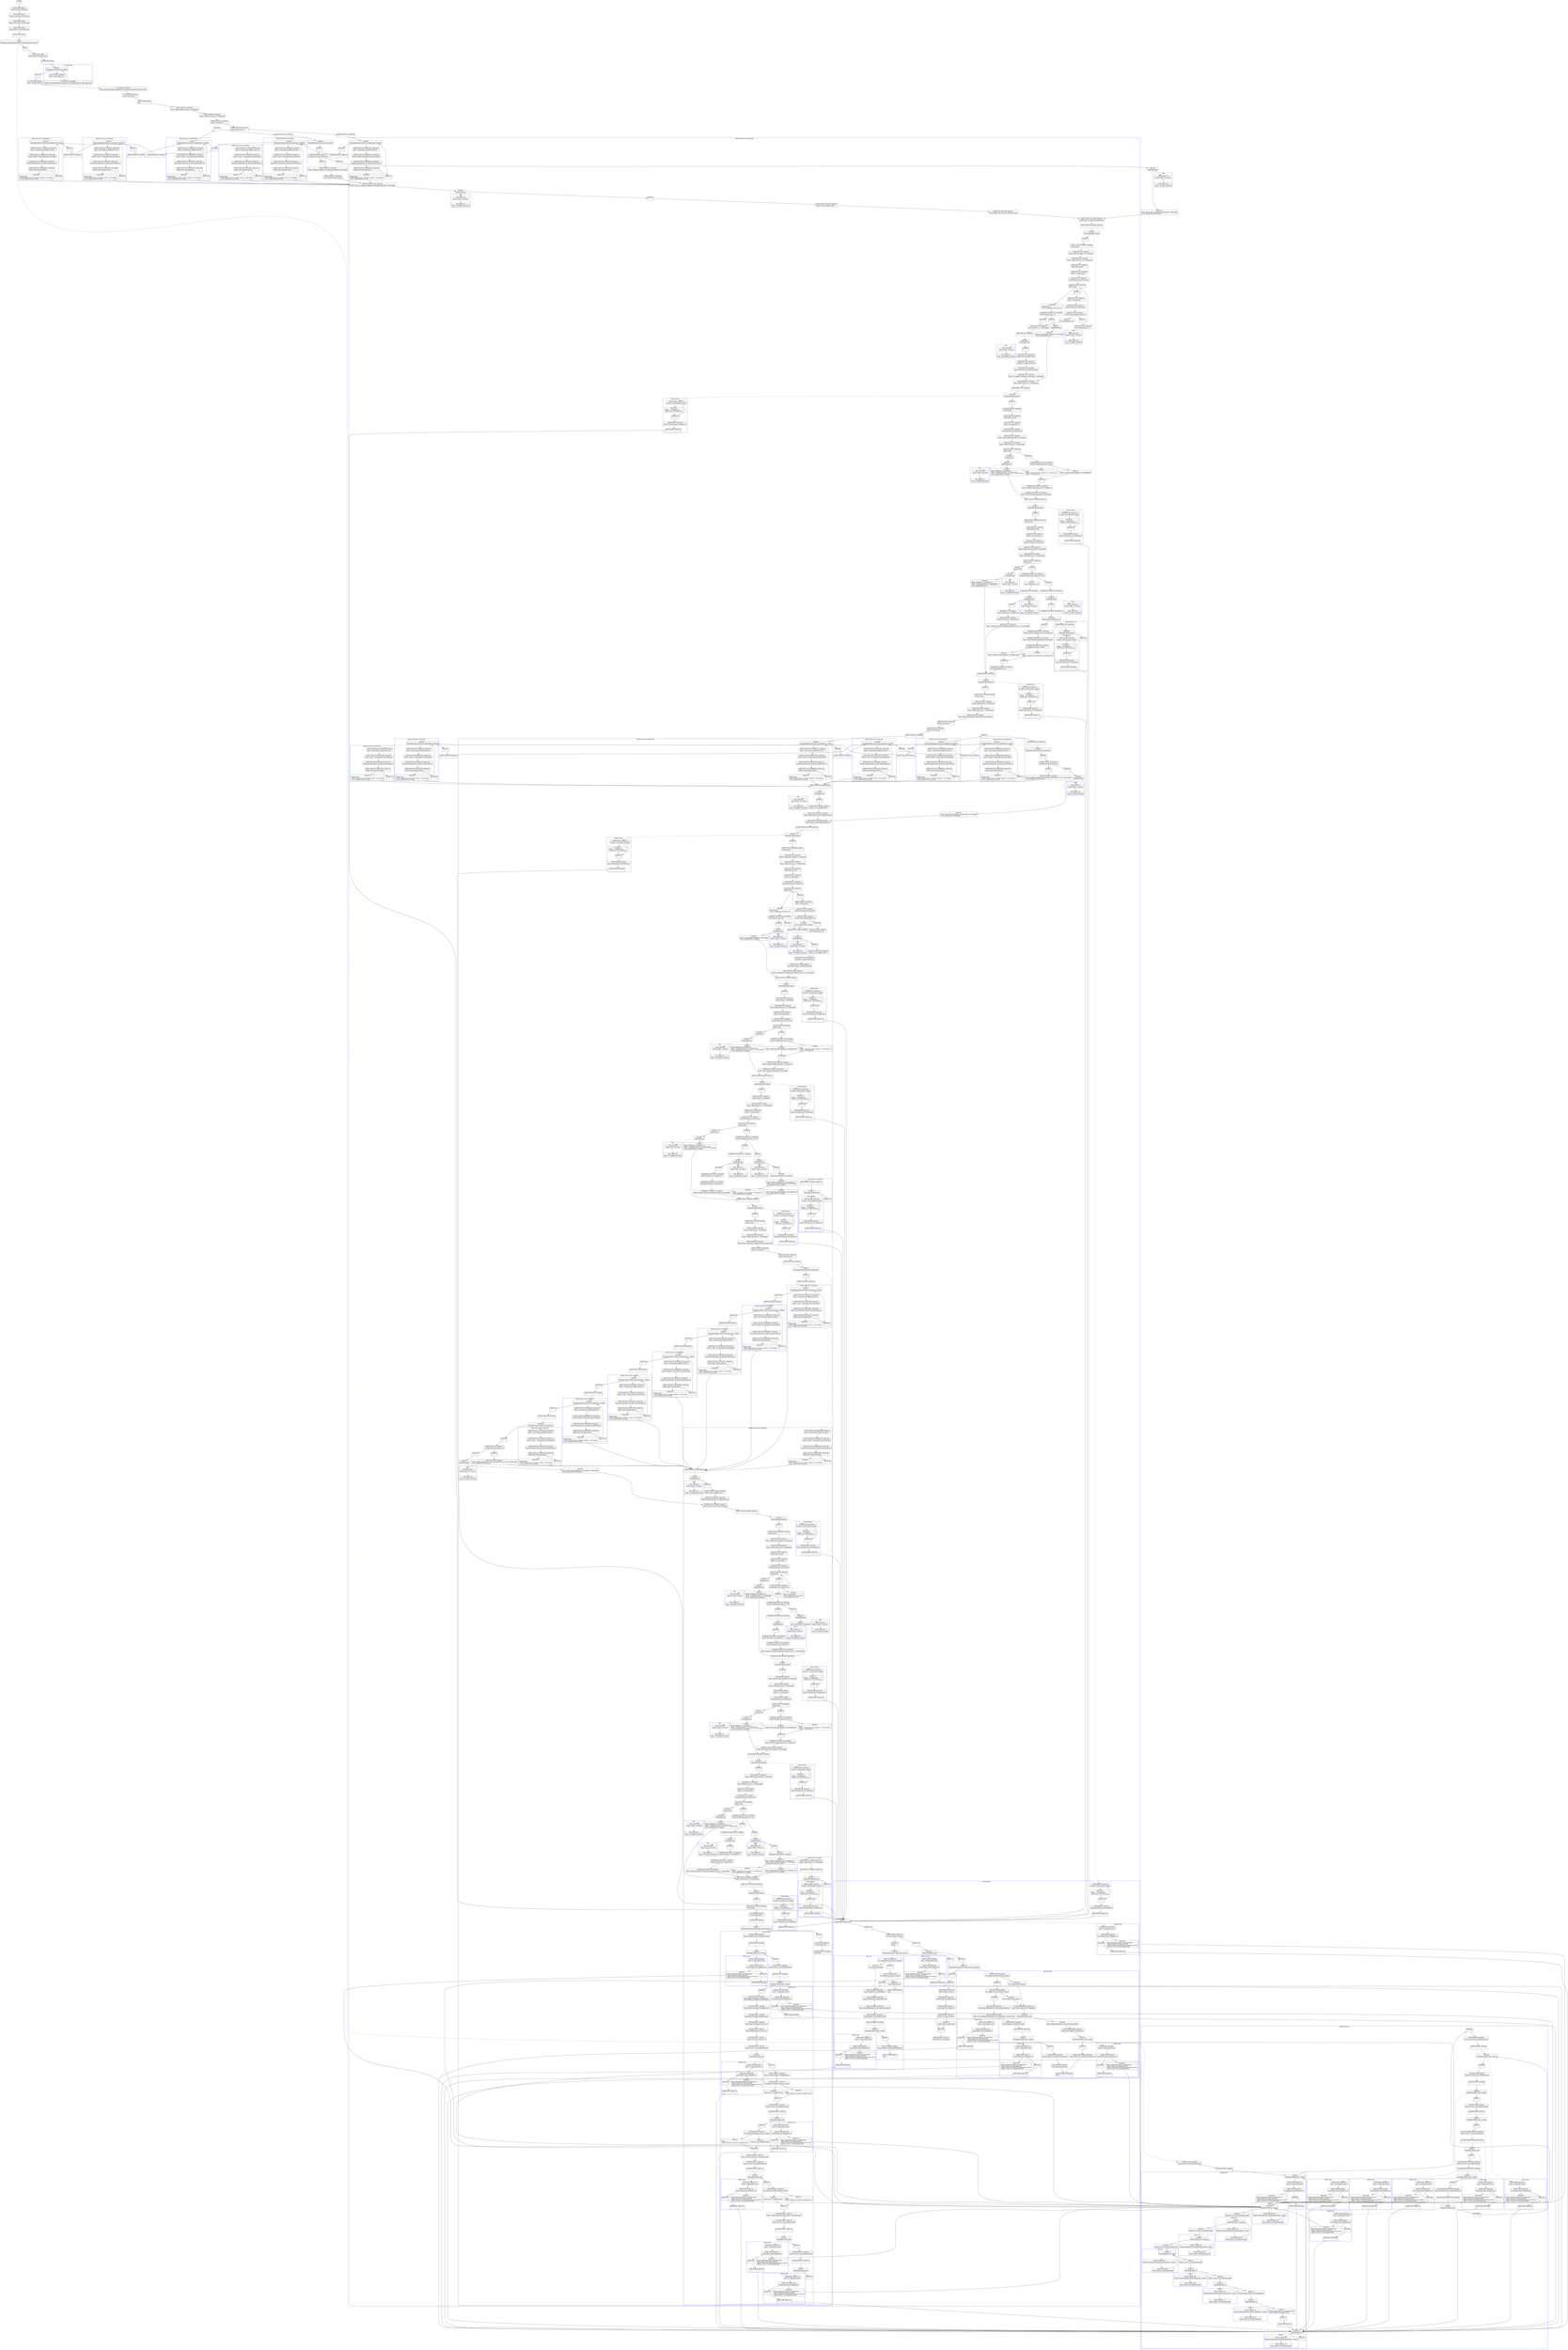 digraph Cfg {
compound=true;
node [
shape = "record"
]

edge [
arrowtail = "empty"
]
Block0 [
label = "{START|}"
]
Block1 [
label = "{OPEN-FILES. Block1|    OPEN    OUTPUT PRINT-FILE\l}"
]
Block2 [
label = "{OPEN-FILES. Block2|    MOVE  CCVS-PGM-ID TO TEST-ID\l}"
]
Block3 [
label = "{OPEN-FILES. Block3|                                  MOVE CCVS-PGM-ID TO ID-AGAIN\l}"
]
Block4 [
label = "{OPEN-FILES. Block4|    MOVE    SPACE TO TEST-RESULTS\l}"
]
Block5 [
label = "{OPEN-FILES. Block5|}"
]
Block6 [
label = "{Block6|    PERFORM HEAD-ROUTINE THRU COLUMN-NAMES-ROUTINE\l}"
]
subgraph cluster_1{
color = blue;
label = "HEAD-ROUTINE";
Block659 [
label = "{HEAD-ROUTINE. Block659|    MOVE CCVS-H-1  TO DUMMY-RECORD\l}"
]
Block660 [
label = "{HEAD-ROUTINE. Block660|}"
]
Block661 [
label = "{Block661|                                    PERFORM WRITE-LINE 2 TIMES\l}"
]
subgraph cluster_8{
color = blue;
label = "WRITE-LINE";
Block1578 [
label = "{WRITE-LINE. Block1578|    ADD 1 TO RECORD-COUNT\l}"
]
Block1579 [
label = "{WRITE-LINE. Block1579|    IF RECORD-COUNT GREATER 42\l}"
]
Block1580 [
label = "{Block1580|        MOVE DUMMY-RECORD TO DUMMY-HOLD\l        MOVE SPACE TO DUMMY-RECORD\l        WRITE DUMMY-RECORD AFTER ADVANCING PAGE\l        MOVE CCVS-H-1  TO DUMMY-RECORD\l}"
]
Block740 [
label = "{Block740|                                       PERFORM WRT-LN 2 TIMES\l}"
]
subgraph cluster_22{
color = blue;
label = "WRT-LN";
Block1760 [
label = "{WRT-LN. Block1760|    WRITE    DUMMY-RECORD AFTER ADVANCING 1 LINES\l}"
]
Block1761 [
label = "{WRT-LN. Block1761|    MOVE SPACE TO DUMMY-RECORD\l}"
]
Block1760 -> Block1761
Block1761 -> Block740

}
Block740 -> Block1760 [style=dashed]

Block741 [
label = "{Block741|        MOVE CCVS-H-2A TO DUMMY-RECORD\l}"
]
Block742 [
label = "{Block742|                                       PERFORM WRT-LN 2 TIMES\l}"
]
subgraph cluster_23{
color = blue;
label = "WRT-LN";
Block1762 [
label = "{WRT-LN. Block1762|    WRITE    DUMMY-RECORD AFTER ADVANCING 1 LINES\l}"
]
Block1763 [
label = "{WRT-LN. Block1763|    MOVE SPACE TO DUMMY-RECORD\l}"
]
Block1762 -> Block1763
Block1763 -> Block742

}
Block742 -> Block1762 [style=dashed]

Block743 [
label = "{Block743|        MOVE CCVS-H-2B TO DUMMY-RECORD\l}"
]
Block744 [
label = "{Block744|                                       PERFORM WRT-LN 3 TIMES\l}"
]
subgraph cluster_24{
color = blue;
label = "WRT-LN";
Block1764 [
label = "{WRT-LN. Block1764|    WRITE    DUMMY-RECORD AFTER ADVANCING 1 LINES\l}"
]
Block1765 [
label = "{WRT-LN. Block1765|    MOVE SPACE TO DUMMY-RECORD\l}"
]
Block1764 -> Block1765
Block1765 -> Block744

}
Block744 -> Block1764 [style=dashed]

Block745 [
label = "{Block745|        MOVE CCVS-H-3  TO DUMMY-RECORD\l}"
]
Block746 [
label = "{Block746|                                       PERFORM WRT-LN 3 TIMES\l}"
]
subgraph cluster_25{
color = blue;
label = "WRT-LN";
Block1766 [
label = "{WRT-LN. Block1766|    WRITE    DUMMY-RECORD AFTER ADVANCING 1 LINES\l}"
]
Block1767 [
label = "{WRT-LN. Block1767|    MOVE SPACE TO DUMMY-RECORD\l}"
]
Block1766 -> Block1767
Block1767 -> Block746

}
Block746 -> Block1766 [style=dashed]

Block747 [
label = "{Block747|        MOVE CCVS-C-1  TO DUMMY-RECORD\l}"
]
Block748 [
label = "{Block748|                                       PERFORM WRT-LN\l}"
]
subgraph cluster_26{
color = blue;
label = "WRT-LN";
Block1768 [
label = "{WRT-LN. Block1768|    WRITE    DUMMY-RECORD AFTER ADVANCING 1 LINES\l}"
]
Block1769 [
label = "{WRT-LN. Block1769|    MOVE SPACE TO DUMMY-RECORD\l}"
]
Block1768 -> Block1769

}
Block748 -> Block1768 [style=dashed]

Block749 [
label = "{Block749|        MOVE CCVS-C-2  TO DUMMY-RECORD\l}"
]
Block750 [
label = "{Block750|                                       PERFORM WRT-LN\l}"
]
subgraph cluster_27{
color = blue;
label = "WRT-LN";
Block1770 [
label = "{WRT-LN. Block1770|    WRITE    DUMMY-RECORD AFTER ADVANCING 1 LINES\l}"
]
Block1771 [
label = "{WRT-LN. Block1771|    MOVE SPACE TO DUMMY-RECORD\l}"
]
Block1770 -> Block1771

}
Block750 -> Block1770 [style=dashed]

Block751 [
label = "{Block751|        MOVE HYPHEN-LINE TO DUMMY-RECORD\l}"
]
Block752 [
label = "{Block752|                                         PERFORM WRT-LN\l}"
]
subgraph cluster_28{
color = blue;
label = "WRT-LN";
Block1772 [
label = "{WRT-LN. Block1772|    WRITE    DUMMY-RECORD AFTER ADVANCING 1 LINES\l}"
]
Block1773 [
label = "{WRT-LN. Block1773|    MOVE SPACE TO DUMMY-RECORD\l}"
]
Block1772 -> Block1773

}
Block752 -> Block1772 [style=dashed]

Block753 [
label = "{Block753|        MOVE DUMMY-HOLD TO DUMMY-RECORD\l        MOVE ZERO TO RECORD-COUNT\l}"
]
Block754 [
label = "{Block754|}"
]
Block755 [
label = "{WRITE-LINE. Block755|}"
]
Block756 [
label = "{Block756|    PERFORM WRT-LN\l}"
]
subgraph cluster_29{
color = blue;
label = "WRT-LN";
Block1774 [
label = "{WRT-LN. Block1774|    WRITE    DUMMY-RECORD AFTER ADVANCING 1 LINES\l}"
]
Block1775 [
label = "{WRT-LN. Block1775|    MOVE SPACE TO DUMMY-RECORD\l}"
]
Block1774 -> Block1775

}
Block756 -> Block1774 [style=dashed]

Block757 [
label = "{Block757|}"
]
Block1588 [
label = "{Block1588|}"
]
Block1589 [
label = "{WRITE-LINE. Block1589|}"
]
Block1578 -> Block1579
Block1579 -> Block1580
Block1579 -> Block1588
Block1580 -> Block740
Block740 -> Block741
Block741 -> Block742
Block742 -> Block743
Block743 -> Block744
Block744 -> Block745
Block745 -> Block746
Block746 -> Block747
Block747 -> Block748
Block748 -> Block749
Block749 -> Block750
Block750 -> Block751
Block751 -> Block752
Block752 -> Block753
Block753 -> Block754
Block754 -> Block755
Block755 -> Block756
Block756 -> Block757
Block757 -> Block661
Block1588 -> Block1589
Block1589 -> Block756

}
Block661 -> Block1578 [style=dashed]

Block662 [
label = "{Block662|}"
]
Block663 [
label = "{HEAD-ROUTINE. Block663|    MOVE CCVS-H-2A TO DUMMY-RECORD\l}"
]
Block664 [
label = "{HEAD-ROUTINE. Block664|}"
]
Block665 [
label = "{Block665|                                    PERFORM WRITE-LINE 2 TIMES\l}"
]
subgraph cluster_9{
color = blue;
label = "WRITE-LINE";
Block1591 [
label = "{WRITE-LINE. Block1591|    ADD 1 TO RECORD-COUNT\l}"
]
Block1592 [
label = "{WRITE-LINE. Block1592|    IF RECORD-COUNT GREATER 42\l}"
]
Block1593 [
label = "{Block1593|        MOVE DUMMY-RECORD TO DUMMY-HOLD\l        MOVE SPACE TO DUMMY-RECORD\l        WRITE DUMMY-RECORD AFTER ADVANCING PAGE\l        MOVE CCVS-H-1  TO DUMMY-RECORD\l}"
]
Block1601 [
label = "{Block1601|}"
]
Block1602 [
label = "{WRITE-LINE. Block1602|}"
]
Block1591 -> Block1592
Block1592 -> Block1593
Block1592 -> Block1601
Block1593 -> Block740
Block1601 -> Block1602
Block1602 -> Block756

}
Block665 -> Block1591 [style=dashed]

Block666 [
label = "{Block666|}"
]
Block667 [
label = "{HEAD-ROUTINE. Block667|    MOVE CCVS-H-2B TO DUMMY-RECORD\l}"
]
Block668 [
label = "{HEAD-ROUTINE. Block668|}"
]
Block669 [
label = "{Block669|                                    PERFORM WRITE-LINE 3 TIMES\l}"
]
subgraph cluster_10{
color = blue;
label = "WRITE-LINE";
Block1604 [
label = "{WRITE-LINE. Block1604|    ADD 1 TO RECORD-COUNT\l}"
]
Block1605 [
label = "{WRITE-LINE. Block1605|    IF RECORD-COUNT GREATER 42\l}"
]
Block1606 [
label = "{Block1606|        MOVE DUMMY-RECORD TO DUMMY-HOLD\l        MOVE SPACE TO DUMMY-RECORD\l        WRITE DUMMY-RECORD AFTER ADVANCING PAGE\l        MOVE CCVS-H-1  TO DUMMY-RECORD\l}"
]
Block1614 [
label = "{Block1614|}"
]
Block1615 [
label = "{WRITE-LINE. Block1615|}"
]
Block1604 -> Block1605
Block1605 -> Block1606
Block1605 -> Block1614
Block1606 -> Block740
Block1614 -> Block1615
Block1615 -> Block756

}
Block669 -> Block1604 [style=dashed]

Block670 [
label = "{Block670|}"
]
Block671 [
label = "{HEAD-ROUTINE. Block671|    MOVE CCVS-H-3  TO DUMMY-RECORD\l}"
]
Block672 [
label = "{HEAD-ROUTINE. Block672|}"
]
Block673 [
label = "{Block673|                                    PERFORM WRITE-LINE 3 TIMES\l}"
]
subgraph cluster_11{
color = blue;
label = "WRITE-LINE";
Block1617 [
label = "{WRITE-LINE. Block1617|    ADD 1 TO RECORD-COUNT\l}"
]
Block1618 [
label = "{WRITE-LINE. Block1618|    IF RECORD-COUNT GREATER 42\l}"
]
Block1619 [
label = "{Block1619|        MOVE DUMMY-RECORD TO DUMMY-HOLD\l        MOVE SPACE TO DUMMY-RECORD\l        WRITE DUMMY-RECORD AFTER ADVANCING PAGE\l        MOVE CCVS-H-1  TO DUMMY-RECORD\l}"
]
Block1627 [
label = "{Block1627|}"
]
Block1628 [
label = "{WRITE-LINE. Block1628|}"
]
Block1617 -> Block1618
Block1618 -> Block1619
Block1618 -> Block1627
Block1619 -> Block740
Block1627 -> Block1628
Block1628 -> Block756

}
Block673 -> Block1617 [style=dashed]

Block674 [
label = "{Block674|}"
]
Block675 [
label = "{COLUMN-NAMES-ROUTINE. Block675|    MOVE CCVS-C-1 TO DUMMY-RECORD\l}"
]
Block676 [
label = "{COLUMN-NAMES-ROUTINE. Block676|}"
]
Block677 [
label = "{Block677|                                   PERFORM WRITE-LINE\l}"
]
subgraph cluster_12{
color = blue;
label = "WRITE-LINE";
Block1630 [
label = "{WRITE-LINE. Block1630|    ADD 1 TO RECORD-COUNT\l}"
]
Block1631 [
label = "{WRITE-LINE. Block1631|    IF RECORD-COUNT GREATER 42\l}"
]
Block1632 [
label = "{Block1632|        MOVE DUMMY-RECORD TO DUMMY-HOLD\l        MOVE SPACE TO DUMMY-RECORD\l        WRITE DUMMY-RECORD AFTER ADVANCING PAGE\l        MOVE CCVS-H-1  TO DUMMY-RECORD\l}"
]
Block1640 [
label = "{Block1640|}"
]
Block1641 [
label = "{WRITE-LINE. Block1641|}"
]
Block1630 -> Block1631
Block1631 -> Block1632
Block1631 -> Block1640
Block1632 -> Block740
Block1640 -> Block1641
Block1641 -> Block756

}
Block677 -> Block1630 [style=dashed]

Block678 [
label = "{Block678|}"
]
Block679 [
label = "{COLUMN-NAMES-ROUTINE. Block679|    MOVE CCVS-C-2 TO DUMMY-RECORD\l}"
]
Block680 [
label = "{COLUMN-NAMES-ROUTINE. Block680|}"
]
Block681 [
label = "{Block681|                                   PERFORM WRITE-LINE 2 TIMES\l}"
]
subgraph cluster_13{
color = blue;
label = "WRITE-LINE";
Block1643 [
label = "{WRITE-LINE. Block1643|    ADD 1 TO RECORD-COUNT\l}"
]
Block1644 [
label = "{WRITE-LINE. Block1644|    IF RECORD-COUNT GREATER 42\l}"
]
Block1645 [
label = "{Block1645|        MOVE DUMMY-RECORD TO DUMMY-HOLD\l        MOVE SPACE TO DUMMY-RECORD\l        WRITE DUMMY-RECORD AFTER ADVANCING PAGE\l        MOVE CCVS-H-1  TO DUMMY-RECORD\l}"
]
Block1653 [
label = "{Block1653|}"
]
Block1654 [
label = "{WRITE-LINE. Block1654|}"
]
Block1643 -> Block1644
Block1644 -> Block1645
Block1644 -> Block1653
Block1645 -> Block740
Block1653 -> Block1654
Block1654 -> Block756

}
Block681 -> Block1643 [style=dashed]

Block682 [
label = "{Block682|}"
]
Block683 [
label = "{COLUMN-NAMES-ROUTINE. Block683|    MOVE HYPHEN-LINE TO DUMMY-RECORD\l}"
]
Block684 [
label = "{COLUMN-NAMES-ROUTINE. Block684|}"
]
Block685 [
label = "{Block685|                                      PERFORM WRITE-LINE\l}"
]
subgraph cluster_14{
color = blue;
label = "WRITE-LINE";
Block1656 [
label = "{WRITE-LINE. Block1656|    ADD 1 TO RECORD-COUNT\l}"
]
Block1657 [
label = "{WRITE-LINE. Block1657|    IF RECORD-COUNT GREATER 42\l}"
]
Block1658 [
label = "{Block1658|        MOVE DUMMY-RECORD TO DUMMY-HOLD\l        MOVE SPACE TO DUMMY-RECORD\l        WRITE DUMMY-RECORD AFTER ADVANCING PAGE\l        MOVE CCVS-H-1  TO DUMMY-RECORD\l}"
]
Block1666 [
label = "{Block1666|}"
]
Block1667 [
label = "{WRITE-LINE. Block1667|}"
]
Block1656 -> Block1657
Block1657 -> Block1658
Block1657 -> Block1666
Block1658 -> Block740
Block1666 -> Block1667
Block1667 -> Block756

}
Block685 -> Block1656 [style=dashed]

Block686 [
label = "{Block686|}"
]
Block659 -> Block660
Block660 -> Block661
Block661 -> Block662
Block662 -> Block663
Block663 -> Block664
Block664 -> Block665
Block665 -> Block666
Block666 -> Block667
Block667 -> Block668
Block668 -> Block669
Block669 -> Block670
Block670 -> Block671
Block671 -> Block672
Block672 -> Block673
Block673 -> Block674
Block674 -> Block675
Block675 -> Block676
Block676 -> Block677
Block677 -> Block678
Block678 -> Block679
Block679 -> Block680
Block680 -> Block681
Block681 -> Block682
Block682 -> Block683
Block683 -> Block684
Block684 -> Block685
Block685 -> Block686
Block686 -> Block665

}
Block6 -> Block659 [style=dashed]

Block7 [
label = "{Block7|}"
]
Block8 [
label = "{OPEN-FILES. Block8|    MOVE    ZERO TO REC-SKL-SUB\l}"
]
Block9 [
label = "{OPEN-FILES. Block9|}"
]
Block10 [
label = "{Block10|    PERFORM CCVS-INIT-FILE 9 TIMES\l}"
]
subgraph cluster_2{
color = blue;
label = "CCVS-INIT-FILE";
Block687 [
label = "{CCVS-INIT-FILE. Block687|    ADD     1 TO REC-SKL-SUB\l}"
]
Block688 [
label = "{CCVS-INIT-FILE. Block688|    MOVE    FILE-RECORD-INFO-SKELETON           TO FILE-RECORD-INFO (REC-SKL-SUB)\l}"
]
Block687 -> Block688
Block688 -> Block10

}
Block10 -> Block687 [style=dashed]

Block11 [
label = "{Block11|}"
]
Block12 [
label = "{CCVS-INIT-FILE. Block12|    ADD     1 TO REC-SKL-SUB\l}"
]
Block13 [
label = "{CCVS-INIT-FILE. Block13|    MOVE    FILE-RECORD-INFO-SKELETON           TO FILE-RECORD-INFO (REC-SKL-SUB)\l}"
]
Block14 [
label = "{CCVS-INIT-EXIT. Block14|    GO TO CCVS1-EXIT\l}"
]
Block199 [
label = "{CCVS1-EXIT. Block199|    EXIT\l}"
]
Block200 [
label = "{WRITE-INIT-GF-01. Block200|    MOVE \"WRITE SHORT & LONG \" TO FEATURE\l}"
]
Block201 [
label = "{WRITE-INIT-GF-01. Block201|    MOVE \"WRITE-TEST-GF-01\" TO PAR-NAME\l}"
]
Block202 [
label = "{WRITE-TEST-GF-01. Block202|    MOVE 1 TO FILE-NO\l}"
]
Block203 [
label = "{WRITE-TEST-GF-01. Block203|    OPEN OUTPUT IX-FR1\l}"
]
Block204 [
label = "{WRITE-TEST-GF-01. Block204|}"
]
Block205 [
label = "{Block205|    PERFORM WRITE-TEST-GF-01-SHORT-REC 20 TIMES\l}"
]
subgraph cluster_35{
color = blue;
label = "WRITE-TEST-GF-01-SHORT-REC";
Block1065 [
label = "{WRITE-TEST-GF-01-SHORT-REC. Block1065|    ADD 1 TO KEY-VALUE  THREE-POS-NUM\l}"
]
Block1066 [
label = "{WRITE-TEST-GF-01-SHORT-REC. Block1066|    MOVE \"SHORT\" TO RECORD-LONG-OR-SHORT\l}"
]
Block1067 [
label = "{WRITE-TEST-GF-01-SHORT-REC. Block1067|    MOVE RECORD-BUILD TO GRP-1SEQ-RECORD-1B\l}"
]
Block1068 [
label = "{WRITE-TEST-GF-01-SHORT-REC. Block1068|    WRITE GRP-1SEQ-RECORD-1A\l}"
]
Block1069 [
label = "{Block1069|                             INVALID KEY\l       MOVE \"INVALID KEY ON WRITE (SHORT)\" TO RE-MARK\l       GO TO WRITE-TEST-GF-01-FAIL\l}"
]
Block253 [
label = "{WRITE-TEST-GF-01-FAIL. Block253|    MOVE \"IX-41 4.9.2 WRONG NUMBER OF RECORDS WRITTEN\" TO RE-MARK\l}"
]
Block254 [
label = "{Block254|    PERFORM FAIL\l}"
]
subgraph cluster_44{
color = blue;
label = "FAIL";
Block1136 [
label = "{FAIL. Block1136|       MOVE \"FAIL*\" TO P-OR-F\l}"
]
Block1137 [
label = "{FAIL. Block1137|                                ADD 1 TO ERROR-COUNTER\l}"
]
Block1136 -> Block1137

}
Block254 -> Block1136 [style=dashed]

Block255 [
label = "{Block255|}"
]
Block256 [
label = "{WRITE-TEST-GF-01-FAIL. Block256|    MOVE 180 TO CORRECT-18V0\l}"
]
Block257 [
label = "{WRITE-TEST-GF-01-FAIL. Block257|    MOVE THREE-POS-NUM TO COMPUTED-18V0\l}"
]
Block258 [
label = "{WRITE-TEST-GF-01-WRITE. Block258|    MOVE SPACE TO GRP-1SEQ-RECORD-1B\l}"
]
Block259 [
label = "{WRITE-TEST-GF-01-WRITE. Block259|}"
]
Block260 [
label = "{Block260|    PERFORM PRINT-DETAIL\l}"
]
subgraph cluster_45{
color = blue;
label = "PRINT-DETAIL";
Block1138 [
label = "{PRINT-DETAIL. Block1138|    IF REC-CT NOT EQUAL TO ZERO\l}"
]
Block1139 [
label = "{Block1139|            MOVE \".\" TO PARDOT-X\l            MOVE REC-CT TO DOTVALUE\l}"
]
Block1140 [
label = "{Block1140|}"
]
Block1141 [
label = "{PRINT-DETAIL. Block1141|    MOVE     TEST-RESULTS TO PRINT-REC\l}"
]
Block1142 [
label = "{PRINT-DETAIL. Block1142|}"
]
Block1117 [
label = "{Block1117|                                        PERFORM WRITE-LINE\l}"
]
subgraph cluster_4{
color = blue;
label = "WRITE-LINE";
Block1828 [
label = "{WRITE-LINE. Block1828|    ADD 1 TO RECORD-COUNT\l}"
]
Block1829 [
label = "{WRITE-LINE. Block1829|    IF RECORD-COUNT GREATER 42\l}"
]
Block1830 [
label = "{Block1830|        MOVE DUMMY-RECORD TO DUMMY-HOLD\l        MOVE SPACE TO DUMMY-RECORD\l        WRITE DUMMY-RECORD AFTER ADVANCING PAGE\l        MOVE CCVS-H-1  TO DUMMY-RECORD\l}"
]
Block1838 [
label = "{Block1838|}"
]
Block1839 [
label = "{WRITE-LINE. Block1839|}"
]
Block1828 -> Block1829
Block1829 -> Block1830
Block1829 -> Block1838
Block1830 -> Block740
Block1838 -> Block1839
Block1839 -> Block756

}
Block1117 -> Block1828 [style=dashed]

Block1118 [
label = "{Block1118|}"
]
Block1119 [
label = "{PRINT-DETAIL. Block1119|    IF P-OR-F EQUAL TO \"FAIL*\"\l}"
]
Block1120 [
label = "{Block1120|}"
]
Block1121 [
label = "{Block1121|                                PERFORM WRITE-LINE\l}"
]
subgraph cluster_5{
color = blue;
label = "WRITE-LINE";
Block1841 [
label = "{WRITE-LINE. Block1841|    ADD 1 TO RECORD-COUNT\l}"
]
Block1842 [
label = "{WRITE-LINE. Block1842|    IF RECORD-COUNT GREATER 42\l}"
]
Block1843 [
label = "{Block1843|        MOVE DUMMY-RECORD TO DUMMY-HOLD\l        MOVE SPACE TO DUMMY-RECORD\l        WRITE DUMMY-RECORD AFTER ADVANCING PAGE\l        MOVE CCVS-H-1  TO DUMMY-RECORD\l}"
]
Block1851 [
label = "{Block1851|}"
]
Block1852 [
label = "{WRITE-LINE. Block1852|}"
]
Block1841 -> Block1842
Block1842 -> Block1843
Block1842 -> Block1851
Block1843 -> Block740
Block1851 -> Block1852
Block1852 -> Block756

}
Block1121 -> Block1841 [style=dashed]

Block1122 [
label = "{Block1122|}"
]
Block1123 [
label = "{Block1123|       PERFORM FAIL-ROUTINE THRU FAIL-ROUTINE-EX\l}"
]
subgraph cluster_6{
color = blue;
label = "FAIL-ROUTINE";
Block1854 [
label = "{FAIL-ROUTINE. Block1854|    IF     COMPUTED-X NOT EQUAL TO SPACE\l}"
]
Block1855 [
label = "{Block1855|           GO TO   FAIL-ROUTINE-WRITE\l}"
]
Block1870 [
label = "{FAIL-ROUTINE-WRITE. Block1870|    MOVE   TEST-COMPUTED TO PRINT-REC\l}"
]
Block789 [
label = "{Block789|                                      PERFORM WRITE-LINE\l}"
]
subgraph cluster_32{
color = blue;
label = "WRITE-LINE";
Block1789 [
label = "{WRITE-LINE. Block1789|    ADD 1 TO RECORD-COUNT\l}"
]
Block1790 [
label = "{WRITE-LINE. Block1790|    IF RECORD-COUNT GREATER 42\l}"
]
Block1791 [
label = "{Block1791|        MOVE DUMMY-RECORD TO DUMMY-HOLD\l        MOVE SPACE TO DUMMY-RECORD\l        WRITE DUMMY-RECORD AFTER ADVANCING PAGE\l        MOVE CCVS-H-1  TO DUMMY-RECORD\l}"
]
Block1799 [
label = "{Block1799|}"
]
Block1800 [
label = "{WRITE-LINE. Block1800|}"
]
Block1789 -> Block1790
Block1790 -> Block1791
Block1790 -> Block1799
Block1791 -> Block740
Block1799 -> Block1800
Block1800 -> Block756

}
Block789 -> Block1789 [style=dashed]

Block790 [
label = "{Block790|    MOVE   ANSI-REFERENCE TO COR-ANSI-REFERENCE\l}"
]
Block791 [
label = "{FAIL-ROUTINE-WRITE. Block791|    MOVE   TEST-CORRECT TO PRINT-REC\l}"
]
Block792 [
label = "{Block792|                                     PERFORM WRITE-LINE 2 TIMES\l}"
]
subgraph cluster_33{
color = blue;
label = "WRITE-LINE";
Block1802 [
label = "{WRITE-LINE. Block1802|    ADD 1 TO RECORD-COUNT\l}"
]
Block1803 [
label = "{WRITE-LINE. Block1803|    IF RECORD-COUNT GREATER 42\l}"
]
Block1804 [
label = "{Block1804|        MOVE DUMMY-RECORD TO DUMMY-HOLD\l        MOVE SPACE TO DUMMY-RECORD\l        WRITE DUMMY-RECORD AFTER ADVANCING PAGE\l        MOVE CCVS-H-1  TO DUMMY-RECORD\l}"
]
Block1812 [
label = "{Block1812|}"
]
Block1813 [
label = "{WRITE-LINE. Block1813|}"
]
Block1802 -> Block1803
Block1803 -> Block1804
Block1803 -> Block1812
Block1804 -> Block740
Block1812 -> Block1813
Block1813 -> Block756

}
Block792 -> Block1802 [style=dashed]

Block793 [
label = "{Block793|}"
]
Block794 [
label = "{FAIL-ROUTINE-WRITE. Block794|    MOVE   SPACES TO COR-ANSI-REFERENCE\l}"
]
Block795 [
label = "{FAIL-ROUTINE-EX. Block795|                 EXIT\l}"
]
Block1857 [
label = "{Block1857|}"
]
Block1858 [
label = "{FAIL-ROUTINE. Block1858|    IF     CORRECT-X NOT EQUAL TO SPACE\l}"
]
Block1859 [
label = "{Block1859|                                        GO TO FAIL-ROUTINE-WRITE\l}"
]
Block1861 [
label = "{Block1861|}"
]
Block1862 [
label = "{FAIL-ROUTINE. Block1862|    MOVE   ANSI-REFERENCE TO INF-ANSI-REFERENCE\l}"
]
Block1863 [
label = "{FAIL-ROUTINE. Block1863|    MOVE  \"NO FURTHER INFORMATION, SEE PROGRAM.\" TO INFO-TEXT\l}"
]
Block1864 [
label = "{FAIL-ROUTINE. Block1864|    MOVE   XXINFO TO DUMMY-RECORD\l}"
]
Block1865 [
label = "{FAIL-ROUTINE. Block1865|}"
]
Block783 [
label = "{Block783|                                   PERFORM WRITE-LINE 2 TIMES\l}"
]
subgraph cluster_31{
color = blue;
label = "WRITE-LINE";
Block1776 [
label = "{WRITE-LINE. Block1776|    ADD 1 TO RECORD-COUNT\l}"
]
Block1777 [
label = "{WRITE-LINE. Block1777|    IF RECORD-COUNT GREATER 42\l}"
]
Block1778 [
label = "{Block1778|        MOVE DUMMY-RECORD TO DUMMY-HOLD\l        MOVE SPACE TO DUMMY-RECORD\l        WRITE DUMMY-RECORD AFTER ADVANCING PAGE\l        MOVE CCVS-H-1  TO DUMMY-RECORD\l}"
]
Block1786 [
label = "{Block1786|}"
]
Block1787 [
label = "{WRITE-LINE. Block1787|}"
]
Block1776 -> Block1777
Block1777 -> Block1778
Block1777 -> Block1786
Block1778 -> Block740
Block1786 -> Block1787
Block1787 -> Block756

}
Block783 -> Block1776 [style=dashed]

Block784 [
label = "{Block784|}"
]
Block785 [
label = "{FAIL-ROUTINE. Block785|    MOVE   SPACES TO INF-ANSI-REFERENCE\l}"
]
Block786 [
label = "{FAIL-ROUTINE. Block786|    GO TO  FAIL-ROUTINE-EX\l}"
]
Block1854 -> Block1855
Block1854 -> Block1857
Block1855 -> Block1870
Block1870 -> Block789
Block789 -> Block790
Block790 -> Block791
Block791 -> Block792
Block792 -> Block793
Block793 -> Block794
Block794 -> Block795
Block1857 -> Block1858
Block1858 -> Block1859
Block1858 -> Block1861
Block1859 -> Block1870
Block1861 -> Block1862
Block1862 -> Block1863
Block1863 -> Block1864
Block1864 -> Block1865
Block1865 -> Block783
Block783 -> Block784
Block784 -> Block785
Block785 -> Block786
Block786 -> Block795

}
Block1123 -> Block1854 [style=dashed]

Block1124 [
label = "{Block1124|}"
]
Block1128 [
label = "{Block1128|}"
]
Block1129 [
label = "{PRINT-DETAIL. Block1129|    MOVE SPACE TO P-OR-F\l}"
]
Block1130 [
label = "{PRINT-DETAIL. Block1130|                          MOVE SPACE TO COMPUTED-X\l}"
]
Block1131 [
label = "{PRINT-DETAIL. Block1131|    MOVE SPACE TO CORRECT-X\l}"
]
Block1132 [
label = "{PRINT-DETAIL. Block1132|    IF     REC-CT EQUAL TO ZERO\l}"
]
Block1133 [
label = "{Block1133|                                 MOVE SPACE TO PAR-NAME\l}"
]
Block1134 [
label = "{Block1134|}"
]
Block1135 [
label = "{PRINT-DETAIL. Block1135|    MOVE     SPACE TO RE-MARK\l}"
]
Block1125 [
label = "{Block1125|         ELSE\l}"
]
Block1126 [
label = "{Block1126|              PERFORM BAIL-OUT THRU BAIL-OUT-EX\l}"
]
subgraph cluster_7{
color = blue;
label = "BAIL-OUT";
Block1876 [
label = "{BAIL-OUT. Block1876|    IF     COMPUTED-A NOT EQUAL TO SPACE\l}"
]
Block1877 [
label = "{Block1877|                                         GO TO BAIL-OUT-WRITE\l}"
]
Block1884 [
label = "{BAIL-OUT-WRITE. Block1884|    MOVE CORRECT-A TO XXCORRECT\l}"
]
Block1885 [
label = "{BAIL-OUT-WRITE. Block1885|                                 MOVE COMPUTED-A TO XXCOMPUTED\l}"
]
Block1886 [
label = "{BAIL-OUT-WRITE. Block1886|    MOVE   ANSI-REFERENCE TO INF-ANSI-REFERENCE\l}"
]
Block1887 [
label = "{BAIL-OUT-WRITE. Block1887|    MOVE   XXINFO TO DUMMY-RECORD\l}"
]
Block1888 [
label = "{BAIL-OUT-WRITE. Block1888|}"
]
Block809 [
label = "{Block809|                                   PERFORM WRITE-LINE 2 TIMES\l}"
]
subgraph cluster_34{
color = blue;
label = "WRITE-LINE";
Block1815 [
label = "{WRITE-LINE. Block1815|    ADD 1 TO RECORD-COUNT\l}"
]
Block1816 [
label = "{WRITE-LINE. Block1816|    IF RECORD-COUNT GREATER 42\l}"
]
Block1817 [
label = "{Block1817|        MOVE DUMMY-RECORD TO DUMMY-HOLD\l        MOVE SPACE TO DUMMY-RECORD\l        WRITE DUMMY-RECORD AFTER ADVANCING PAGE\l        MOVE CCVS-H-1  TO DUMMY-RECORD\l}"
]
Block1825 [
label = "{Block1825|}"
]
Block1826 [
label = "{WRITE-LINE. Block1826|}"
]
Block1815 -> Block1816
Block1816 -> Block1817
Block1816 -> Block1825
Block1817 -> Block740
Block1825 -> Block1826
Block1826 -> Block756

}
Block809 -> Block1815 [style=dashed]

Block810 [
label = "{Block810|}"
]
Block811 [
label = "{BAIL-OUT-WRITE. Block811|    MOVE   SPACES TO INF-ANSI-REFERENCE\l}"
]
Block812 [
label = "{BAIL-OUT-EX. Block812|             EXIT\l}"
]
Block1879 [
label = "{Block1879|}"
]
Block1880 [
label = "{BAIL-OUT. Block1880|    IF     CORRECT-A EQUAL TO SPACE\l}"
]
Block1881 [
label = "{Block1881|                                    GO TO BAIL-OUT-EX\l}"
]
Block1891 [
label = "{BAIL-OUT-EX. Block1891|             EXIT\l}"
]
Block1883 [
label = "{Block1883|}"
]
Block1876 -> Block1877
Block1876 -> Block1879
Block1877 -> Block1884
Block1884 -> Block1885
Block1885 -> Block1886
Block1886 -> Block1887
Block1887 -> Block1888
Block1888 -> Block809
Block809 -> Block810
Block810 -> Block811
Block811 -> Block812
Block1879 -> Block1880
Block1880 -> Block1881
Block1880 -> Block1883
Block1881 -> Block1891
Block1883 -> Block1884

}
Block1126 -> Block1876 [style=dashed]

Block1127 [
label = "{Block1127|}"
]
Block1138 -> Block1139
Block1138 -> Block1140
Block1139 -> Block1140
Block1140 -> Block1141
Block1141 -> Block1142
Block1142 -> Block1117
Block1117 -> Block1118
Block1118 -> Block1119
Block1119 -> Block1120
Block1119 -> Block1125
Block1120 -> Block1121
Block1121 -> Block1122
Block1122 -> Block1123
Block1123 -> Block1124
Block1124 -> Block1128
Block1128 -> Block1129
Block1129 -> Block1130
Block1130 -> Block1131
Block1131 -> Block1132
Block1132 -> Block1133
Block1132 -> Block1134
Block1133 -> Block1134
Block1134 -> Block1135
Block1125 -> Block1126
Block1126 -> Block1127
Block1127 -> Block1128

}
Block260 -> Block1138 [style=dashed]

Block261 [
label = "{Block261|}"
]
Block262 [
label = "{WRITE-TEST-GF-01-WRITE. Block262|    CLOSE IX-FR1\l}"
]
Block263 [
label = "{READ-INIT-F2-01. Block263|    MOVE \"READ TO VERIFY     \" TO FEATURE\l}"
]
Block264 [
label = "{READ-INIT-F2-01. Block264|    MOVE \"READ-TEST-F2-01    \" TO PAR-NAME\l}"
]
Block265 [
label = "{READ-INIT-F2-01. Block265|    OPEN INPUT IX-FR1\l}"
]
Block266 [
label = "{READ-INIT-F2-01. Block266|    MOVE 1 TO KEY-VALUE\l}"
]
Block267 [
label = "{READ-INIT-F2-01. Block267|    MOVE KEY-BUILD TO IX-FR1-KEY\l}"
]
Block268 [
label = "{READ-TEST-F2-01. Block268|    READ IX-FR1\l}"
]
Block269 [
label = "{Block269|                INVALID KEY\l       GO TO COMPARE-FOR-TEST-F2-01\l}"
]
Block280 [
label = "{COMPARE-FOR-TEST-F2-01. Block280|    IF KEY-VALUE EQUAL 181\l}"
]
Block281 [
label = "{Block281|}"
]
Block282 [
label = "{Block282|        PERFORM PASS\l}"
]
subgraph cluster_46{
color = blue;
label = "PASS";
Block1158 [
label = "{PASS. Block1158|       MOVE \"PASS \" TO P-OR-F\l}"
]
Block1159 [
label = "{PASS. Block1159|                                ADD 1 TO PASS-COUNTER\l}"
]
Block1158 -> Block1159

}
Block282 -> Block1158 [style=dashed]

Block283 [
label = "{Block283|        MOVE \"180 RECORDS VERIFIED\" TO RE-MARK\l        GO TO READ-WRITE-F2-01\l}"
]
Block294 [
label = "{READ-WRITE-F2-01. Block294|    MOVE \"READ-TEST-F2-01\" TO PAR-NAME\l}"
]
Block295 [
label = "{READ-WRITE-F2-01. Block295|}"
]
Block296 [
label = "{Block296|    PERFORM PRINT-DETAIL\l}"
]
subgraph cluster_48{
color = blue;
label = "PRINT-DETAIL";
Block1162 [
label = "{PRINT-DETAIL. Block1162|    IF REC-CT NOT EQUAL TO ZERO\l}"
]
Block1163 [
label = "{Block1163|            MOVE \".\" TO PARDOT-X\l            MOVE REC-CT TO DOTVALUE\l}"
]
Block1164 [
label = "{Block1164|}"
]
Block1165 [
label = "{PRINT-DETAIL. Block1165|    MOVE     TEST-RESULTS TO PRINT-REC\l}"
]
Block1166 [
label = "{PRINT-DETAIL. Block1166|}"
]
Block1162 -> Block1163
Block1162 -> Block1164
Block1163 -> Block1164
Block1164 -> Block1165
Block1165 -> Block1166
Block1166 -> Block1117

}
Block296 -> Block1162 [style=dashed]

Block297 [
label = "{Block297|}"
]
Block298 [
label = "{READ-WRITE-F2-01. Block298|    CLOSE IX-FR1\l}"
]
Block299 [
label = "{READ-INIT-F2-02. Block299|    OPEN INPUT IX-FR1\l}"
]
Block300 [
label = "{READ-INIT-F2-02. Block300|    MOVE 10 TO KEY-VALUE\l}"
]
Block301 [
label = "{READ-INIT-F2-02. Block301|    MOVE KEY-BUILD TO IX-FR1-KEY\l}"
]
Block302 [
label = "{READ-INIT-F2-02. Block302|    MOVE \"READ  SHORT RECORDS\" TO FEATURE\l}"
]
Block303 [
label = "{READ-INIT-F2-02. Block303|    MOVE \"READ-TEST-GF-02    \" TO PAR-NAME\l}"
]
Block304 [
label = "{READ-TEST-F2-02. Block304|    READ IX-FR1\l}"
]
Block305 [
label = "{Block305|                INVALID KEY\l}"
]
Block306 [
label = "{Block306|        PERFORM FAIL\l}"
]
subgraph cluster_49{
color = blue;
label = "FAIL";
Block1182 [
label = "{FAIL. Block1182|       MOVE \"FAIL*\" TO P-OR-F\l}"
]
Block1183 [
label = "{FAIL. Block1183|                                ADD 1 TO ERROR-COUNTER\l}"
]
Block1182 -> Block1183

}
Block306 -> Block1182 [style=dashed]

Block307 [
label = "{Block307|        MOVE \"KEY00010\" TO CORRECT-A\l        MOVE \"***INVALID KEY***\" TO COMPUTED-A\l        MOVE \"INVALID KEY IX-FR1 IX-28 4.5.2\" TO RE-MARK\l        GO TO READ-TEST-F2-02-WRITE\l}"
]
Block316 [
label = "{READ-TEST-F2-02-WRITE. Block316|}"
]
Block317 [
label = "{Block317|    PERFORM PRINT-DETAIL\l}"
]
subgraph cluster_50{
color = blue;
label = "PRINT-DETAIL";
Block1184 [
label = "{PRINT-DETAIL. Block1184|    IF REC-CT NOT EQUAL TO ZERO\l}"
]
Block1185 [
label = "{Block1185|            MOVE \".\" TO PARDOT-X\l            MOVE REC-CT TO DOTVALUE\l}"
]
Block1186 [
label = "{Block1186|}"
]
Block1187 [
label = "{PRINT-DETAIL. Block1187|    MOVE     TEST-RESULTS TO PRINT-REC\l}"
]
Block1188 [
label = "{PRINT-DETAIL. Block1188|}"
]
Block1184 -> Block1185
Block1184 -> Block1186
Block1185 -> Block1186
Block1186 -> Block1187
Block1187 -> Block1188
Block1188 -> Block1117

}
Block317 -> Block1184 [style=dashed]

Block318 [
label = "{Block318|}"
]
Block319 [
label = "{READ-TEST-F2-02-WRITE. Block319|    CLOSE IX-FR1\l}"
]
Block320 [
label = "{READ-INIT-F2-03. Block320|    OPEN INPUT IX-FR1\l}"
]
Block321 [
label = "{READ-INIT-F2-03. Block321|    MOVE 144 TO KEY-VALUE\l}"
]
Block322 [
label = "{READ-INIT-F2-03. Block322|    MOVE KEY-BUILD TO IX-FR1-KEY\l}"
]
Block323 [
label = "{READ-INIT-F2-03. Block323|    MOVE \"READ LONG   RECORDS\" TO FEATURE\l}"
]
Block324 [
label = "{READ-INIT-F2-03. Block324|    MOVE \"READ-TEST-F2-03    \" TO PAR-NAME\l}"
]
Block325 [
label = "{READ-TEST-F2-03. Block325|    READ IX-FR1\l}"
]
Block326 [
label = "{Block326|                INVALID KEY\l}"
]
Block327 [
label = "{Block327|        PERFORM FAIL\l}"
]
subgraph cluster_51{
color = blue;
label = "FAIL";
Block1204 [
label = "{FAIL. Block1204|       MOVE \"FAIL*\" TO P-OR-F\l}"
]
Block1205 [
label = "{FAIL. Block1205|                                ADD 1 TO ERROR-COUNTER\l}"
]
Block1204 -> Block1205

}
Block327 -> Block1204 [style=dashed]

Block328 [
label = "{Block328|        MOVE \"KEY00144\" TO CORRECT-A\l        MOVE \"***INVALID KEY***\" TO COMPUTED-A\l        MOVE \"INVAILD KEY IX-FR1\" TO RE-MARK\l        GO TO READ-WRITE-F2-03\l}"
]
Block355 [
label = "{READ-WRITE-F2-03. Block355|}"
]
Block356 [
label = "{Block356|    PERFORM PRINT-DETAIL\l}"
]
subgraph cluster_55{
color = blue;
label = "PRINT-DETAIL";
Block1213 [
label = "{PRINT-DETAIL. Block1213|    IF REC-CT NOT EQUAL TO ZERO\l}"
]
Block1214 [
label = "{Block1214|            MOVE \".\" TO PARDOT-X\l            MOVE REC-CT TO DOTVALUE\l}"
]
Block1215 [
label = "{Block1215|}"
]
Block1216 [
label = "{PRINT-DETAIL. Block1216|    MOVE     TEST-RESULTS TO PRINT-REC\l}"
]
Block1217 [
label = "{PRINT-DETAIL. Block1217|}"
]
Block1213 -> Block1214
Block1213 -> Block1215
Block1214 -> Block1215
Block1215 -> Block1216
Block1216 -> Block1217
Block1217 -> Block1117

}
Block356 -> Block1213 [style=dashed]

Block357 [
label = "{Block357|}"
]
Block358 [
label = "{READ-TEST-F2-03-EXIT. Block358|    CLOSE  IX-FR1\l}"
]
Block359 [
label = "{WRITE-INIT-GF-02. Block359|    MOVE \"WRITE IX-FS2       \" TO FEATURE\l}"
]
Block360 [
label = "{WRITE-INIT-GF-02. Block360|    MOVE \"WRITE-TEST-GF-02    \" TO PAR-NAME\l}"
]
Block361 [
label = "{WRITE-INIT-GF-02. Block361|    MOVE ZERO TO KEY-VALUE  THREE-POS-NUM  SHORT-SW\l}"
]
Block362 [
label = "{WRITE-INIT-GF-02. Block362|    MOVE 2 TO FILE-NO\l}"
]
Block363 [
label = "{WRITE-INIT-GF-02. Block363|    OPEN OUTPUT IX-FR2\l}"
]
Block364 [
label = "{WRITE-TEST-GF-02. Block364|}"
]
Block365 [
label = "{Block365|    PERFORM WRITE-TEST-GF-02-SHORT-REC 11 TIMES\l}"
]
subgraph cluster_56{
color = blue;
label = "WRITE-TEST-GF-02-SHORT-REC";
Block1233 [
label = "{WRITE-TEST-GF-02-SHORT-REC. Block1233|    ADD 1 TO KEY-VALUE  THREE-POS-NUM\l}"
]
Block1234 [
label = "{WRITE-TEST-GF-02-SHORT-REC. Block1234|    MOVE \"SHORT\" TO RECORD-LONG-OR-SHORT\l}"
]
Block1235 [
label = "{WRITE-TEST-GF-02-SHORT-REC. Block1235|    MOVE RECORD-BUILD TO GRP-1SEQ-RECORD-2B\l}"
]
Block1236 [
label = "{WRITE-TEST-GF-02-SHORT-REC. Block1236|    WRITE GRP-1SEQ-RECORD-2A\l}"
]
Block1237 [
label = "{Block1237|                             INVALID KEY\l       MOVE \"INVALID KEY ON WRITE (SHORT)\" TO RE-MARK\l       GO TO WRITE-TEST-GF-02-FAIL\l}"
]
Block412 [
label = "{WRITE-TEST-GF-02-FAIL. Block412|}"
]
Block413 [
label = "{Block413|    PERFORM FAIL\l}"
]
subgraph cluster_65{
color = blue;
label = "FAIL";
Block1300 [
label = "{FAIL. Block1300|       MOVE \"FAIL*\" TO P-OR-F\l}"
]
Block1301 [
label = "{FAIL. Block1301|                                ADD 1 TO ERROR-COUNTER\l}"
]
Block1300 -> Block1301

}
Block413 -> Block1300 [style=dashed]

Block414 [
label = "{Block414|}"
]
Block415 [
label = "{WRITE-TEST-GF-02-FAIL. Block415|    MOVE 101 TO CORRECT-18V0\l}"
]
Block416 [
label = "{WRITE-TEST-GF-02-FAIL. Block416|    MOVE THREE-POS-NUM TO COMPUTED-18V0\l}"
]
Block417 [
label = "{WRITE-TEST-GF-02-WRITE. Block417|    MOVE SPACE TO GRP-1SEQ-RECORD-2B\l}"
]
Block418 [
label = "{WRITE-TEST-GF-02-WRITE. Block418|}"
]
Block419 [
label = "{Block419|    PERFORM PRINT-DETAIL\l}"
]
subgraph cluster_66{
color = blue;
label = "PRINT-DETAIL";
Block1302 [
label = "{PRINT-DETAIL. Block1302|    IF REC-CT NOT EQUAL TO ZERO\l}"
]
Block1303 [
label = "{Block1303|            MOVE \".\" TO PARDOT-X\l            MOVE REC-CT TO DOTVALUE\l}"
]
Block1304 [
label = "{Block1304|}"
]
Block1305 [
label = "{PRINT-DETAIL. Block1305|    MOVE     TEST-RESULTS TO PRINT-REC\l}"
]
Block1306 [
label = "{PRINT-DETAIL. Block1306|}"
]
Block1302 -> Block1303
Block1302 -> Block1304
Block1303 -> Block1304
Block1304 -> Block1305
Block1305 -> Block1306
Block1306 -> Block1117

}
Block419 -> Block1302 [style=dashed]

Block420 [
label = "{Block420|}"
]
Block421 [
label = "{WRITE-TEST-GF-02-WRITE. Block421|    CLOSE IX-FR2\l}"
]
Block422 [
label = "{READ-INIT-F2-05. Block422|    MOVE \"READ IX-FS2 VERIFY \" TO FEATURE\l}"
]
Block423 [
label = "{READ-INIT-F2-05. Block423|    MOVE \"READ-TEST-F2-05    \" TO PAR-NAME\l}"
]
Block424 [
label = "{READ-INIT-F2-05. Block424|    OPEN INPUT IX-FR2\l}"
]
Block425 [
label = "{READ-INIT-F2-05. Block425|    MOVE 1 TO KEY-VALUE\l}"
]
Block426 [
label = "{READ-INIT-F2-05. Block426|    MOVE KEY-BUILD TO IX-FR2-KEY\l}"
]
Block427 [
label = "{READ-TEST-F2-05. Block427|    READ IX-FR2\l}"
]
Block428 [
label = "{Block428|                INVALID KEY\l       GO TO COMPARE-FOR-TEST-F2-05\l}"
]
Block439 [
label = "{COMPARE-FOR-TEST-F2-05. Block439|    IF KEY-VALUE EQUAL 102\l}"
]
Block440 [
label = "{Block440|}"
]
Block441 [
label = "{Block441|        PERFORM PASS\l}"
]
subgraph cluster_67{
color = blue;
label = "PASS";
Block1322 [
label = "{PASS. Block1322|       MOVE \"PASS \" TO P-OR-F\l}"
]
Block1323 [
label = "{PASS. Block1323|                                ADD 1 TO PASS-COUNTER\l}"
]
Block1322 -> Block1323

}
Block441 -> Block1322 [style=dashed]

Block442 [
label = "{Block442|        MOVE \"101 RECORDS VERIFIED\" TO RE-MARK\l        GO TO READ-TEST-F2-05-WRITE\l}"
]
Block452 [
label = "{READ-TEST-F2-05-WRITE. Block452|}"
]
Block453 [
label = "{Block453|    PERFORM PRINT-DETAIL\l}"
]
subgraph cluster_69{
color = blue;
label = "PRINT-DETAIL";
Block1326 [
label = "{PRINT-DETAIL. Block1326|    IF REC-CT NOT EQUAL TO ZERO\l}"
]
Block1327 [
label = "{Block1327|            MOVE \".\" TO PARDOT-X\l            MOVE REC-CT TO DOTVALUE\l}"
]
Block1328 [
label = "{Block1328|}"
]
Block1329 [
label = "{PRINT-DETAIL. Block1329|    MOVE     TEST-RESULTS TO PRINT-REC\l}"
]
Block1330 [
label = "{PRINT-DETAIL. Block1330|}"
]
Block1326 -> Block1327
Block1326 -> Block1328
Block1327 -> Block1328
Block1328 -> Block1329
Block1329 -> Block1330
Block1330 -> Block1117

}
Block453 -> Block1326 [style=dashed]

Block454 [
label = "{Block454|}"
]
Block455 [
label = "{READ-INIT-F2-06. Block455|    MOVE \"READ               \" TO FEATURE\l}"
]
Block456 [
label = "{READ-INIT-F2-06. Block456|    MOVE \"READ-TEST-F2-06    \" TO PAR-NAME\l}"
]
Block457 [
label = "{READ-INIT-F2-06. Block457|    MOVE 100 TO KEY-VALUE\l}"
]
Block458 [
label = "{READ-INIT-F2-06. Block458|    MOVE KEY-BUILD TO IX-FR2-KEY\l}"
]
Block459 [
label = "{READ-TEST-F2-06. Block459|    READ IX-FR2\l}"
]
Block460 [
label = "{Block460|                INVALID KEY\l}"
]
Block461 [
label = "{Block461|        PERFORM FAIL\l}"
]
subgraph cluster_70{
color = blue;
label = "FAIL";
Block1346 [
label = "{FAIL. Block1346|       MOVE \"FAIL*\" TO P-OR-F\l}"
]
Block1347 [
label = "{FAIL. Block1347|                                ADD 1 TO ERROR-COUNTER\l}"
]
Block1346 -> Block1347

}
Block461 -> Block1346 [style=dashed]

Block462 [
label = "{Block462|        MOVE \"KEY00100\" TO CORRECT-A\l        MOVE \"***INVALID KEY***\" TO COMPUTED-A\l        MOVE \"INVAILD KEY IX-FR2 IX-28 4.5.2 \" TO RE-MARK\l        GO TO READ-TEST-F2-06-WRITE\l}"
]
Block471 [
label = "{READ-TEST-F2-06-WRITE. Block471|}"
]
Block472 [
label = "{Block472|    PERFORM PRINT-DETAIL\l}"
]
subgraph cluster_71{
color = blue;
label = "PRINT-DETAIL";
Block1348 [
label = "{PRINT-DETAIL. Block1348|    IF REC-CT NOT EQUAL TO ZERO\l}"
]
Block1349 [
label = "{Block1349|            MOVE \".\" TO PARDOT-X\l            MOVE REC-CT TO DOTVALUE\l}"
]
Block1350 [
label = "{Block1350|}"
]
Block1351 [
label = "{PRINT-DETAIL. Block1351|    MOVE     TEST-RESULTS TO PRINT-REC\l}"
]
Block1352 [
label = "{PRINT-DETAIL. Block1352|}"
]
Block1348 -> Block1349
Block1348 -> Block1350
Block1349 -> Block1350
Block1350 -> Block1351
Block1351 -> Block1352
Block1352 -> Block1117

}
Block472 -> Block1348 [style=dashed]

Block473 [
label = "{Block473|}"
]
Block474 [
label = "{READ-INIT-F2-07. Block474|    MOVE \"READ               \" TO FEATURE\l}"
]
Block475 [
label = "{READ-INIT-F2-07. Block475|    MOVE \"READ-TEST-F2-07    \" TO PAR-NAME\l}"
]
Block476 [
label = "{READ-INIT-F2-07. Block476|    MOVE 12 TO KEY-VALUE\l}"
]
Block477 [
label = "{READ-INIT-F2-07. Block477|    MOVE KEY-BUILD TO IX-FR2-KEY\l}"
]
Block478 [
label = "{READ-TEST-F2-07. Block478|    READ IX-FR2\l}"
]
Block479 [
label = "{Block479|                INVALID KEY\l}"
]
Block480 [
label = "{Block480|        PERFORM FAIL\l}"
]
subgraph cluster_72{
color = blue;
label = "FAIL";
Block1368 [
label = "{FAIL. Block1368|       MOVE \"FAIL*\" TO P-OR-F\l}"
]
Block1369 [
label = "{FAIL. Block1369|                                ADD 1 TO ERROR-COUNTER\l}"
]
Block1368 -> Block1369

}
Block480 -> Block1368 [style=dashed]

Block481 [
label = "{Block481|        MOVE \"KEY00012\" TO CORRECT-A\l        MOVE \"***INVALID KEY***\" TO COMPUTED-A\l        MOVE \"INVALID KEY IX-FR2 IX-28 4.5.2\" TO RE-MARK\l        GO TO READ-TEST-F2-07-WRITE\l}"
]
Block502 [
label = "{READ-TEST-F2-07-WRITE. Block502|}"
]
Block503 [
label = "{Block503|    PERFORM PRINT-DETAIL\l}"
]
subgraph cluster_76{
color = blue;
label = "PRINT-DETAIL";
Block1377 [
label = "{PRINT-DETAIL. Block1377|    IF REC-CT NOT EQUAL TO ZERO\l}"
]
Block1378 [
label = "{Block1378|            MOVE \".\" TO PARDOT-X\l            MOVE REC-CT TO DOTVALUE\l}"
]
Block1379 [
label = "{Block1379|}"
]
Block1380 [
label = "{PRINT-DETAIL. Block1380|    MOVE     TEST-RESULTS TO PRINT-REC\l}"
]
Block1381 [
label = "{PRINT-DETAIL. Block1381|}"
]
Block1377 -> Block1378
Block1377 -> Block1379
Block1378 -> Block1379
Block1379 -> Block1380
Block1380 -> Block1381
Block1381 -> Block1117

}
Block503 -> Block1377 [style=dashed]

Block504 [
label = "{Block504|}"
]
Block505 [
label = "{READ-TEST-F2-07-EXIT. Block505|    CLOSE IX-FR2\l}"
]
Block506 [
label = "{WRITE-INIT-GF-03. Block506|    MOVE \"WRITE IX-FS3       \" TO FEATURE\l}"
]
Block507 [
label = "{WRITE-INIT-GF-03. Block507|    MOVE \"WRITE-TEST-GF-03   \" TO PAR-NAME\l}"
]
Block508 [
label = "{WRITE-INIT-GF-03. Block508|    MOVE ZERO TO KEY-VALUE  THREE-POS-NUM  SHORT-SW\l}"
]
Block509 [
label = "{WRITE-INIT-GF-03. Block509|    MOVE 3 TO FILE-NO\l}"
]
Block510 [
label = "{WRITE-INIT-GF-03. Block510|    OPEN OUTPUT IX-FR3\l}"
]
Block511 [
label = "{WRITE-TEST-GF-03. Block511|}"
]
Block512 [
label = "{Block512|    PERFORM WRITE-TEST-GF-03-SHORT-REC\l}"
]
subgraph cluster_77{
color = blue;
label = "WRITE-TEST-GF-03-SHORT-REC";
Block1397 [
label = "{WRITE-TEST-GF-03-SHORT-REC. Block1397|    ADD 1 TO KEY-VALUE  THREE-POS-NUM\l}"
]
Block1398 [
label = "{WRITE-TEST-GF-03-SHORT-REC. Block1398|    MOVE \"SHORT\" TO RECORD-LONG-OR-SHORT\l}"
]
Block1399 [
label = "{WRITE-TEST-GF-03-SHORT-REC. Block1399|    MOVE RECORD-BUILD TO GRP-1SEQ-RECORD-3B\l}"
]
Block1400 [
label = "{WRITE-TEST-GF-03-SHORT-REC. Block1400|    WRITE GRP-1SEQ-RECORD-3A\l}"
]
Block1401 [
label = "{Block1401|                             INVALID KEY\l       MOVE \"INVALID KEY ON WRITE (SHORT)\" TO RE-MARK\l       GO TO WRITE-TEST-GF-03-FAIL\l}"
]
Block565 [
label = "{WRITE-TEST-GF-03-FAIL. Block565|}"
]
Block566 [
label = "{Block566|    PERFORM FAIL\l}"
]
subgraph cluster_88{
color = blue;
label = "FAIL";
Block1478 [
label = "{FAIL. Block1478|       MOVE \"FAIL*\" TO P-OR-F\l}"
]
Block1479 [
label = "{FAIL. Block1479|                                ADD 1 TO ERROR-COUNTER\l}"
]
Block1478 -> Block1479

}
Block566 -> Block1478 [style=dashed]

Block567 [
label = "{Block567|}"
]
Block568 [
label = "{WRITE-TEST-GF-03-FAIL. Block568|    MOVE 120 TO CORRECT-18V0\l}"
]
Block569 [
label = "{WRITE-TEST-GF-03-FAIL. Block569|    MOVE THREE-POS-NUM TO COMPUTED-18V0\l}"
]
Block570 [
label = "{WRITE-TEST-GF-03-WRITE. Block570|    MOVE SPACE TO GRP-1SEQ-RECORD-3B\l}"
]
Block571 [
label = "{WRITE-TEST-GF-03-WRITE. Block571|}"
]
Block572 [
label = "{Block572|    PERFORM PRINT-DETAIL\l}"
]
subgraph cluster_89{
color = blue;
label = "PRINT-DETAIL";
Block1480 [
label = "{PRINT-DETAIL. Block1480|    IF REC-CT NOT EQUAL TO ZERO\l}"
]
Block1481 [
label = "{Block1481|            MOVE \".\" TO PARDOT-X\l            MOVE REC-CT TO DOTVALUE\l}"
]
Block1482 [
label = "{Block1482|}"
]
Block1483 [
label = "{PRINT-DETAIL. Block1483|    MOVE     TEST-RESULTS TO PRINT-REC\l}"
]
Block1484 [
label = "{PRINT-DETAIL. Block1484|}"
]
Block1480 -> Block1481
Block1480 -> Block1482
Block1481 -> Block1482
Block1482 -> Block1483
Block1483 -> Block1484
Block1484 -> Block1117

}
Block572 -> Block1480 [style=dashed]

Block573 [
label = "{Block573|}"
]
Block574 [
label = "{WRITE-TEST-GF-03-WRITE. Block574|    CLOSE IX-FR3\l}"
]
Block575 [
label = "{READ-INIT-F2-08. Block575|    MOVE \"READ IX-FS3 VERIFY \" TO FEATURE\l}"
]
Block576 [
label = "{READ-INIT-F2-08. Block576|    MOVE \"READ-TEST-F2-08    \" TO PAR-NAME\l}"
]
Block577 [
label = "{READ-INIT-F2-08. Block577|    OPEN INPUT IX-FR3\l}"
]
Block578 [
label = "{READ-INIT-F2-08. Block578|    MOVE 1 TO KEY-VALUE\l}"
]
Block579 [
label = "{READ-INIT-F2-08. Block579|    MOVE KEY-BUILD TO IX-FR3-KEY\l}"
]
Block580 [
label = "{READ-TEST-F2-08. Block580|    READ IX-FR3\l}"
]
Block581 [
label = "{Block581|                INVALID KEY\l}"
]
Block582 [
label = "{Block582|        PERFORM FAIL\l}"
]
subgraph cluster_90{
color = blue;
label = "FAIL";
Block1500 [
label = "{FAIL. Block1500|       MOVE \"FAIL*\" TO P-OR-F\l}"
]
Block1501 [
label = "{FAIL. Block1501|                                ADD 1 TO ERROR-COUNTER\l}"
]
Block1500 -> Block1501

}
Block582 -> Block1500 [style=dashed]

Block583 [
label = "{Block583|        MOVE \"KEY00016\" TO CORRECT-A\l        MOVE \"***INVALID KEY***\" TO COMPUTED-A\l        MOVE \"INVAILD KEY IX-FR3\" TO RE-MARK\l        GO TO READ-TEST-F2-08-WRITE\l}"
]
Block602 [
label = "{READ-TEST-F2-08-WRITE. Block602|}"
]
Block603 [
label = "{Block603|    PERFORM PRINT-DETAIL\l}"
]
subgraph cluster_93{
color = blue;
label = "PRINT-DETAIL";
Block1506 [
label = "{PRINT-DETAIL. Block1506|    IF REC-CT NOT EQUAL TO ZERO\l}"
]
Block1507 [
label = "{Block1507|            MOVE \".\" TO PARDOT-X\l            MOVE REC-CT TO DOTVALUE\l}"
]
Block1508 [
label = "{Block1508|}"
]
Block1509 [
label = "{PRINT-DETAIL. Block1509|    MOVE     TEST-RESULTS TO PRINT-REC\l}"
]
Block1510 [
label = "{PRINT-DETAIL. Block1510|}"
]
Block1506 -> Block1507
Block1506 -> Block1508
Block1507 -> Block1508
Block1508 -> Block1509
Block1509 -> Block1510
Block1510 -> Block1117

}
Block603 -> Block1506 [style=dashed]

Block604 [
label = "{Block604|}"
]
Block605 [
label = "{READ-INIT-09. Block605|    MOVE \"READ  SHORT RECORDS\" TO FEATURE\l}"
]
Block606 [
label = "{READ-INIT-09. Block606|    MOVE \"READ-TEST-F2-09    \" TO PAR-NAME\l}"
]
Block607 [
label = "{READ-INIT-09. Block607|    MOVE 71 TO KEY-VALUE\l}"
]
Block608 [
label = "{READ-INIT-09. Block608|    MOVE KEY-BUILD TO IX-FR3-KEY\l}"
]
Block609 [
label = "{READ-TEST-F2-09. Block609|    READ IX-FR3\l}"
]
Block610 [
label = "{Block610|                INVALID KEY\l}"
]
Block611 [
label = "{Block611|        PERFORM FAIL\l}"
]
subgraph cluster_94{
color = blue;
label = "FAIL";
Block1526 [
label = "{FAIL. Block1526|       MOVE \"FAIL*\" TO P-OR-F\l}"
]
Block1527 [
label = "{FAIL. Block1527|                                ADD 1 TO ERROR-COUNTER\l}"
]
Block1526 -> Block1527

}
Block611 -> Block1526 [style=dashed]

Block612 [
label = "{Block612|        MOVE \"KEY00071\" TO CORRECT-A\l        MOVE \"***INVALID KEY***\" TO COMPUTED-A\l        MOVE \"INVAILD KEY IX-FR3 IX-28 4.5.2\" TO RE-MARK\l        GO TO READ-TEST-F2-09-WRITE\l}"
]
Block621 [
label = "{READ-TEST-F2-09-WRITE. Block621|}"
]
Block622 [
label = "{Block622|    PERFORM PRINT-DETAIL\l}"
]
subgraph cluster_95{
color = blue;
label = "PRINT-DETAIL";
Block1528 [
label = "{PRINT-DETAIL. Block1528|    IF REC-CT NOT EQUAL TO ZERO\l}"
]
Block1529 [
label = "{Block1529|            MOVE \".\" TO PARDOT-X\l            MOVE REC-CT TO DOTVALUE\l}"
]
Block1530 [
label = "{Block1530|}"
]
Block1531 [
label = "{PRINT-DETAIL. Block1531|    MOVE     TEST-RESULTS TO PRINT-REC\l}"
]
Block1532 [
label = "{PRINT-DETAIL. Block1532|}"
]
Block1528 -> Block1529
Block1528 -> Block1530
Block1529 -> Block1530
Block1530 -> Block1531
Block1531 -> Block1532
Block1532 -> Block1117

}
Block622 -> Block1528 [style=dashed]

Block623 [
label = "{Block623|}"
]
Block624 [
label = "{READ-INIT-F2-10. Block624|    MOVE \"READ LONG   RECORDS\" TO FEATURE\l}"
]
Block625 [
label = "{READ-INIT-F2-10. Block625|    MOVE \"READ-TEST-F2-10    \" TO PAR-NAME\l}"
]
Block626 [
label = "{READ-INIT-F2-10. Block626|    MOVE 120 TO KEY-VALUE\l}"
]
Block627 [
label = "{READ-INIT-F2-10. Block627|    MOVE KEY-BUILD TO IX-FR3-KEY\l}"
]
Block628 [
label = "{READ-TEST-F2-10. Block628|    READ IX-FR3\l}"
]
Block629 [
label = "{Block629|                INVALID KEY\l}"
]
Block630 [
label = "{Block630|        PERFORM FAIL\l}"
]
subgraph cluster_96{
color = blue;
label = "FAIL";
Block1548 [
label = "{FAIL. Block1548|       MOVE \"FAIL*\" TO P-OR-F\l}"
]
Block1549 [
label = "{FAIL. Block1549|                                ADD 1 TO ERROR-COUNTER\l}"
]
Block1548 -> Block1549

}
Block630 -> Block1548 [style=dashed]

Block631 [
label = "{Block631|        MOVE \"KEY00120\" TO CORRECT-A\l        MOVE \"***INVALID KEY***\" TO COMPUTED-A\l        MOVE \"INVAILD KEY IX-FR3 IX-28 4.5.2\" TO RE-MARK\l        GO TO READ-TEST-F2-10-WRITE\l}"
]
Block652 [
label = "{READ-TEST-F2-10-WRITE. Block652|    MOVE \"READ-TEST-012\" TO PAR-NAME\l}"
]
Block653 [
label = "{READ-TEST-F2-10-WRITE. Block653|}"
]
Block654 [
label = "{Block654|    PERFORM PRINT-DETAIL\l}"
]
subgraph cluster_100{
color = blue;
label = "PRINT-DETAIL";
Block1558 [
label = "{PRINT-DETAIL. Block1558|    IF REC-CT NOT EQUAL TO ZERO\l}"
]
Block1559 [
label = "{Block1559|            MOVE \".\" TO PARDOT-X\l            MOVE REC-CT TO DOTVALUE\l}"
]
Block1560 [
label = "{Block1560|}"
]
Block1561 [
label = "{PRINT-DETAIL. Block1561|    MOVE     TEST-RESULTS TO PRINT-REC\l}"
]
Block1562 [
label = "{PRINT-DETAIL. Block1562|}"
]
Block1558 -> Block1559
Block1558 -> Block1560
Block1559 -> Block1560
Block1560 -> Block1561
Block1561 -> Block1562
Block1562 -> Block1117

}
Block654 -> Block1558 [style=dashed]

Block655 [
label = "{Block655|}"
]
Block656 [
label = "{READ-TEST-F2-10-EXIT. Block656|    CLOSE IX-FR3\l}"
]
Block657 [
label = "{CCVS-999999. Block657|    GO TO CLOSE-FILES\l}"
]
Block16 [
label = "{CLOSE-FILES. Block16|}"
]
Block17 [
label = "{Block17|    PERFORM END-ROUTINE THRU END-ROUTINE-13\l}"
]
subgraph cluster_3{
color = blue;
label = "END-ROUTINE";
Block689 [
label = "{END-ROUTINE. Block689|    MOVE HYPHEN-LINE TO DUMMY-RECORD\l}"
]
Block690 [
label = "{END-ROUTINE. Block690|}"
]
Block691 [
label = "{Block691|                                      PERFORM WRITE-LINE 5 TIMES\l}"
]
subgraph cluster_15{
color = blue;
label = "WRITE-LINE";
Block1669 [
label = "{WRITE-LINE. Block1669|    ADD 1 TO RECORD-COUNT\l}"
]
Block1670 [
label = "{WRITE-LINE. Block1670|    IF RECORD-COUNT GREATER 42\l}"
]
Block1671 [
label = "{Block1671|        MOVE DUMMY-RECORD TO DUMMY-HOLD\l        MOVE SPACE TO DUMMY-RECORD\l        WRITE DUMMY-RECORD AFTER ADVANCING PAGE\l        MOVE CCVS-H-1  TO DUMMY-RECORD\l}"
]
Block1679 [
label = "{Block1679|}"
]
Block1680 [
label = "{WRITE-LINE. Block1680|}"
]
Block1669 -> Block1670
Block1670 -> Block1671
Block1670 -> Block1679
Block1671 -> Block740
Block1679 -> Block1680
Block1680 -> Block756

}
Block691 -> Block1669 [style=dashed]

Block692 [
label = "{Block692|}"
]
Block693 [
label = "{END-RTN-EXIT. Block693|    MOVE CCVS-E-1 TO DUMMY-RECORD\l}"
]
Block694 [
label = "{END-RTN-EXIT. Block694|}"
]
Block695 [
label = "{Block695|                                   PERFORM WRITE-LINE 2 TIMES\l}"
]
subgraph cluster_16{
color = blue;
label = "WRITE-LINE";
Block1682 [
label = "{WRITE-LINE. Block1682|    ADD 1 TO RECORD-COUNT\l}"
]
Block1683 [
label = "{WRITE-LINE. Block1683|    IF RECORD-COUNT GREATER 42\l}"
]
Block1684 [
label = "{Block1684|        MOVE DUMMY-RECORD TO DUMMY-HOLD\l        MOVE SPACE TO DUMMY-RECORD\l        WRITE DUMMY-RECORD AFTER ADVANCING PAGE\l        MOVE CCVS-H-1  TO DUMMY-RECORD\l}"
]
Block1692 [
label = "{Block1692|}"
]
Block1693 [
label = "{WRITE-LINE. Block1693|}"
]
Block1682 -> Block1683
Block1683 -> Block1684
Block1683 -> Block1692
Block1684 -> Block740
Block1692 -> Block1693
Block1693 -> Block756

}
Block695 -> Block1682 [style=dashed]

Block696 [
label = "{Block696|}"
]
Block697 [
label = "{END-ROUTINE-1. Block697|     ADD ERROR-COUNTER TO ERROR-HOLD\l                                     ADD INSPECT-COUNTER TO       ERROR-HOLD\l}"
]
Block698 [
label = "{END-ROUTINE-1. Block698|                 ADD DELETE-COUNTER TO ERROR-HOLD\l}"
]
Block699 [
label = "{END-ROUTINE-1. Block699|     ADD PASS-COUNTER TO ERROR-HOLD\l}"
]
Block700 [
label = "{END-ROUTINE-1. Block700|     MOVE PASS-COUNTER TO CCVS-E-4-1\l}"
]
Block701 [
label = "{END-ROUTINE-1. Block701|     MOVE ERROR-HOLD TO CCVS-E-4-2\l}"
]
Block702 [
label = "{END-ROUTINE-1. Block702|     MOVE CCVS-E-4 TO CCVS-E-2-2\l}"
]
Block703 [
label = "{END-ROUTINE-1. Block703|     MOVE CCVS-E-2 TO DUMMY-RECORD\l}"
]
Block704 [
label = "{Block704|                                   PERFORM WRITE-LINE\l}"
]
subgraph cluster_17{
color = blue;
label = "WRITE-LINE";
Block1695 [
label = "{WRITE-LINE. Block1695|    ADD 1 TO RECORD-COUNT\l}"
]
Block1696 [
label = "{WRITE-LINE. Block1696|    IF RECORD-COUNT GREATER 42\l}"
]
Block1697 [
label = "{Block1697|        MOVE DUMMY-RECORD TO DUMMY-HOLD\l        MOVE SPACE TO DUMMY-RECORD\l        WRITE DUMMY-RECORD AFTER ADVANCING PAGE\l        MOVE CCVS-H-1  TO DUMMY-RECORD\l}"
]
Block1705 [
label = "{Block1705|}"
]
Block1706 [
label = "{WRITE-LINE. Block1706|}"
]
Block1695 -> Block1696
Block1696 -> Block1697
Block1696 -> Block1705
Block1697 -> Block740
Block1705 -> Block1706
Block1706 -> Block756

}
Block704 -> Block1695 [style=dashed]

Block705 [
label = "{Block705|}"
]
Block706 [
label = "{END-ROUTINE-12. Block706|     MOVE \"TEST(S) FAILED\" TO ENDER-DESC\l}"
]
Block707 [
label = "{END-ROUTINE-12. Block707|    IF       ERROR-COUNTER IS EQUAL TO ZERO\l}"
]
Block708 [
label = "{Block708|        MOVE \"NO \" TO ERROR-TOTAL\l}"
]
Block710 [
label = "{Block710|}"
]
Block711 [
label = "{END-ROUTINE-12. Block711|    MOVE     CCVS-E-2 TO DUMMY-RECORD\l}"
]
Block712 [
label = "{END-ROUTINE-12. Block712|}"
]
Block713 [
label = "{Block713|    PERFORM WRITE-LINE\l}"
]
subgraph cluster_18{
color = blue;
label = "WRITE-LINE";
Block1708 [
label = "{WRITE-LINE. Block1708|    ADD 1 TO RECORD-COUNT\l}"
]
Block1709 [
label = "{WRITE-LINE. Block1709|    IF RECORD-COUNT GREATER 42\l}"
]
Block1710 [
label = "{Block1710|        MOVE DUMMY-RECORD TO DUMMY-HOLD\l        MOVE SPACE TO DUMMY-RECORD\l        WRITE DUMMY-RECORD AFTER ADVANCING PAGE\l        MOVE CCVS-H-1  TO DUMMY-RECORD\l}"
]
Block1718 [
label = "{Block1718|}"
]
Block1719 [
label = "{WRITE-LINE. Block1719|}"
]
Block1708 -> Block1709
Block1709 -> Block1710
Block1709 -> Block1718
Block1710 -> Block740
Block1718 -> Block1719
Block1719 -> Block756

}
Block713 -> Block1708 [style=dashed]

Block714 [
label = "{Block714|}"
]
Block715 [
label = "{END-ROUTINE-13. Block715|    IF DELETE-COUNTER IS EQUAL TO ZERO\l}"
]
Block716 [
label = "{Block716|        MOVE \"NO \" TO ERROR-TOTAL\l}"
]
Block718 [
label = "{Block718|}"
]
Block719 [
label = "{END-ROUTINE-13. Block719|    MOVE \"TEST(S) DELETED     \" TO ENDER-DESC\l}"
]
Block720 [
label = "{END-ROUTINE-13. Block720|    MOVE CCVS-E-2 TO DUMMY-RECORD\l}"
]
Block721 [
label = "{END-ROUTINE-13. Block721|}"
]
Block722 [
label = "{Block722|                                   PERFORM WRITE-LINE\l}"
]
subgraph cluster_19{
color = blue;
label = "WRITE-LINE";
Block1721 [
label = "{WRITE-LINE. Block1721|    ADD 1 TO RECORD-COUNT\l}"
]
Block1722 [
label = "{WRITE-LINE. Block1722|    IF RECORD-COUNT GREATER 42\l}"
]
Block1723 [
label = "{Block1723|        MOVE DUMMY-RECORD TO DUMMY-HOLD\l        MOVE SPACE TO DUMMY-RECORD\l        WRITE DUMMY-RECORD AFTER ADVANCING PAGE\l        MOVE CCVS-H-1  TO DUMMY-RECORD\l}"
]
Block1731 [
label = "{Block1731|}"
]
Block1732 [
label = "{WRITE-LINE. Block1732|}"
]
Block1721 -> Block1722
Block1722 -> Block1723
Block1722 -> Block1731
Block1723 -> Block740
Block1731 -> Block1732
Block1732 -> Block756

}
Block722 -> Block1721 [style=dashed]

Block723 [
label = "{Block723|}"
]
Block724 [
label = "{END-ROUTINE-13. Block724|     IF   INSPECT-COUNTER EQUAL TO ZERO\l}"
]
Block725 [
label = "{Block725|         MOVE \"NO \" TO ERROR-TOTAL\l}"
]
Block727 [
label = "{Block727|}"
]
Block728 [
label = "{END-ROUTINE-13. Block728|     MOVE \"TEST(S) REQUIRE INSPECTION\" TO ENDER-DESC\l}"
]
Block729 [
label = "{END-ROUTINE-13. Block729|     MOVE CCVS-E-2 TO DUMMY-RECORD\l}"
]
Block730 [
label = "{END-ROUTINE-13. Block730|}"
]
Block731 [
label = "{Block731|                                    PERFORM WRITE-LINE\l}"
]
subgraph cluster_20{
color = blue;
label = "WRITE-LINE";
Block1734 [
label = "{WRITE-LINE. Block1734|    ADD 1 TO RECORD-COUNT\l}"
]
Block1735 [
label = "{WRITE-LINE. Block1735|    IF RECORD-COUNT GREATER 42\l}"
]
Block1736 [
label = "{Block1736|        MOVE DUMMY-RECORD TO DUMMY-HOLD\l        MOVE SPACE TO DUMMY-RECORD\l        WRITE DUMMY-RECORD AFTER ADVANCING PAGE\l        MOVE CCVS-H-1  TO DUMMY-RECORD\l}"
]
Block1744 [
label = "{Block1744|}"
]
Block1745 [
label = "{WRITE-LINE. Block1745|}"
]
Block1734 -> Block1735
Block1735 -> Block1736
Block1735 -> Block1744
Block1736 -> Block740
Block1744 -> Block1745
Block1745 -> Block756

}
Block731 -> Block1734 [style=dashed]

Block732 [
label = "{Block732|}"
]
Block733 [
label = "{END-ROUTINE-13. Block733|    MOVE CCVS-E-3 TO DUMMY-RECORD\l}"
]
Block734 [
label = "{END-ROUTINE-13. Block734|}"
]
Block735 [
label = "{Block735|                                   PERFORM WRITE-LINE\l}"
]
subgraph cluster_21{
color = blue;
label = "WRITE-LINE";
Block1747 [
label = "{WRITE-LINE. Block1747|    ADD 1 TO RECORD-COUNT\l}"
]
Block1748 [
label = "{WRITE-LINE. Block1748|    IF RECORD-COUNT GREATER 42\l}"
]
Block1749 [
label = "{Block1749|        MOVE DUMMY-RECORD TO DUMMY-HOLD\l        MOVE SPACE TO DUMMY-RECORD\l        WRITE DUMMY-RECORD AFTER ADVANCING PAGE\l        MOVE CCVS-H-1  TO DUMMY-RECORD\l}"
]
Block1757 [
label = "{Block1757|}"
]
Block1758 [
label = "{WRITE-LINE. Block1758|}"
]
Block1747 -> Block1748
Block1748 -> Block1749
Block1748 -> Block1757
Block1749 -> Block740
Block1757 -> Block1758
Block1758 -> Block756

}
Block735 -> Block1747 [style=dashed]

Block736 [
label = "{Block736|}"
]
Block726 [
label = "{Block726|     ELSE\l          MOVE INSPECT-COUNTER TO ERROR-TOTAL\l}"
]
Block717 [
label = "{Block717|                                   ELSE\l        MOVE DELETE-COUNTER TO ERROR-TOTAL\l}"
]
Block709 [
label = "{Block709|        ELSE\l        MOVE ERROR-COUNTER TO ERROR-TOTAL\l}"
]
Block689 -> Block690
Block690 -> Block691
Block691 -> Block692
Block692 -> Block693
Block693 -> Block694
Block694 -> Block695
Block695 -> Block696
Block696 -> Block697
Block697 -> Block698
Block698 -> Block699
Block699 -> Block700
Block700 -> Block701
Block701 -> Block702
Block702 -> Block703
Block703 -> Block704
Block704 -> Block705
Block705 -> Block706
Block706 -> Block707
Block707 -> Block708
Block707 -> Block709
Block708 -> Block710
Block710 -> Block711
Block711 -> Block712
Block712 -> Block713
Block713 -> Block714
Block714 -> Block715
Block715 -> Block716
Block715 -> Block717
Block716 -> Block718
Block718 -> Block719
Block719 -> Block720
Block720 -> Block721
Block721 -> Block722
Block722 -> Block723
Block723 -> Block724
Block724 -> Block725
Block724 -> Block726
Block725 -> Block727
Block727 -> Block728
Block728 -> Block729
Block729 -> Block730
Block730 -> Block731
Block731 -> Block732
Block732 -> Block733
Block733 -> Block734
Block734 -> Block735
Block735 -> Block736
Block726 -> Block727
Block717 -> Block718
Block709 -> Block710

}
Block17 -> Block689 [style=dashed]

Block18 [
label = "{Block18|}"
]
Block19 [
label = "{CLOSE-FILES. Block19|                                             CLOSE PRINT-FILE\l}"
]
Block20 [
label = "{TERMINATE-CCVS. Block20|    STOP     RUN\l}"
]
Block633 [
label = "{Block633|}"
]
Block634 [
label = "{COMPARE-FOR-TEST-F2-10. Block634|    IF REC-NUMBER-3B EQUAL TO \"120\"\l}"
]
Block635 [
label = "{Block635|}"
]
Block636 [
label = "{Block636|       PERFORM PASS\l}"
]
subgraph cluster_97{
color = blue;
label = "PASS";
Block1550 [
label = "{PASS. Block1550|       MOVE \"PASS \" TO P-OR-F\l}"
]
Block1551 [
label = "{PASS. Block1551|                                ADD 1 TO PASS-COUNTER\l}"
]
Block1550 -> Block1551

}
Block636 -> Block1550 [style=dashed]

Block637 [
label = "{Block637|}"
]
Block638 [
label = "{Block638|       PERFORM READ-TEST-F2-10-WRITE\l}"
]
subgraph cluster_98{
color = blue;
label = "READ-TEST-F2-10-WRITE";
Block1552 [
label = "{READ-TEST-F2-10-WRITE. Block1552|    MOVE \"READ-TEST-012\" TO PAR-NAME\l}"
]
Block1553 [
label = "{READ-TEST-F2-10-WRITE. Block1553|}"
]
Block1554 [
label = "{Block1554|    PERFORM PRINT-DETAIL\l}"
]
subgraph cluster_100{
color = blue;
label = "PRINT-DETAIL";
Block1932 [
label = "{PRINT-DETAIL. Block1932|    IF REC-CT NOT EQUAL TO ZERO\l}"
]
Block1933 [
label = "{Block1933|            MOVE \".\" TO PARDOT-X\l            MOVE REC-CT TO DOTVALUE\l}"
]
Block1934 [
label = "{Block1934|}"
]
Block1935 [
label = "{PRINT-DETAIL. Block1935|    MOVE     TEST-RESULTS TO PRINT-REC\l}"
]
Block1936 [
label = "{PRINT-DETAIL. Block1936|}"
]
Block1932 -> Block1933
Block1932 -> Block1934
Block1933 -> Block1934
Block1934 -> Block1935
Block1935 -> Block1936
Block1936 -> Block1117

}
Block1554 -> Block1932 [style=dashed]

Block1555 [
label = "{Block1555|}"
]
Block1552 -> Block1553
Block1553 -> Block1554
Block1554 -> Block1555

}
Block638 -> Block1552 [style=dashed]

Block639 [
label = "{Block639|       MOVE \"EXPECT VARIABLE LTH\" TO CORRECT-A\l       MOVE \"INFO ONLY-SEE PROGRAM\" TO RE-MARK\l       IF SHORT-SW EQUAL TO ZERO\l}"
]
Block640 [
label = "{Block640|          MOVE \"FIXED RECORD CREATED\" TO COMPUTED-A\l          GO TO READ-TEST-F2-10-WRITE\l}"
]
Block642 [
label = "{Block642|       ELSE\l            MOVE \"VARIABLE LTH CREATED\" TO COMPUTED-A\l            GO TO READ-TEST-F2-10-WRITE\l}"
]
Block645 [
label = "{Block645|}"
]
Block646 [
label = "{COMPARE-FOR-TEST-F2-10. Block646|}"
]
Block647 [
label = "{Block647|    PERFORM FAIL\l}"
]
subgraph cluster_99{
color = blue;
label = "FAIL";
Block1556 [
label = "{FAIL. Block1556|       MOVE \"FAIL*\" TO P-OR-F\l}"
]
Block1557 [
label = "{FAIL. Block1557|                                ADD 1 TO ERROR-COUNTER\l}"
]
Block1556 -> Block1557

}
Block647 -> Block1556 [style=dashed]

Block648 [
label = "{Block648|}"
]
Block649 [
label = "{COMPARE-FOR-TEST-F2-10. Block649|    MOVE \"KEY00120\" TO CORRECT-A\l}"
]
Block650 [
label = "{COMPARE-FOR-TEST-F2-10. Block650|    MOVE IX-FR3-KEY TO COMPUTED-A\l}"
]
Block651 [
label = "{COMPARE-FOR-TEST-F2-10. Block651|    MOVE \"WRONG LENGTH OR WRONG RECORD IX-28 4.5.2\" TO RE-MARK\l}"
]
Block614 [
label = "{Block614|}"
]
Block615 [
label = "{COMPARE-FOR-TEST-F2-09. Block615|    IF REC-NUMBER-3B EQUAL TO \"071\"\l}"
]
Block616 [
label = "{Block616|       MOVE \"LONG RECORD CREATED\" TO COMPUTED-A\l}"
]
Block618 [
label = "{Block618|}"
]
Block619 [
label = "{COMPARE-FOR-TEST-F2-09. Block619|    MOVE \"EXPECT SHORT RECORD\" TO CORRECT-A\l}"
]
Block620 [
label = "{COMPARE-FOR-TEST-F2-09. Block620|    MOVE \"INFO ONLY-SEE PROGRAM\" TO RE-MARK\l}"
]
Block617 [
label = "{Block617|    ELSE\l         MOVE \"SHORT RECORD CREATED\" TO COMPUTED-A\l         MOVE 1 TO SHORT-SW\l}"
]
Block585 [
label = "{Block585|}"
]
Block586 [
label = "{READ-TEST-F2-08. Block586|    IF KEY-VALUE NOT EQUAL TO 16\l}"
]
Block587 [
label = "{Block587|       ADD 1 TO KEY-VALUE\l       MOVE KEY-BUILD TO IX-FR3-KEY\l       GO TO READ-TEST-F2-08\l}"
]
Block589 [
label = "{Block589|}"
]
Block590 [
label = "{COMPARE-FOR-TEST-F2-08. Block590|    IF REC-NUMBER-3B EQUAL TO \"016\"\l}"
]
Block591 [
label = "{Block591|}"
]
Block592 [
label = "{Block592|       PERFORM PASS\l}"
]
subgraph cluster_91{
color = blue;
label = "PASS";
Block1502 [
label = "{PASS. Block1502|       MOVE \"PASS \" TO P-OR-F\l}"
]
Block1503 [
label = "{PASS. Block1503|                                ADD 1 TO PASS-COUNTER\l}"
]
Block1502 -> Block1503

}
Block592 -> Block1502 [style=dashed]

Block593 [
label = "{Block593|       GO TO READ-TEST-F2-08-WRITE\l}"
]
Block595 [
label = "{Block595|}"
]
Block596 [
label = "{COMPARE-FOR-TEST-F2-08. Block596|}"
]
Block597 [
label = "{Block597|    PERFORM FAIL\l}"
]
subgraph cluster_92{
color = blue;
label = "FAIL";
Block1504 [
label = "{FAIL. Block1504|       MOVE \"FAIL*\" TO P-OR-F\l}"
]
Block1505 [
label = "{FAIL. Block1505|                                ADD 1 TO ERROR-COUNTER\l}"
]
Block1504 -> Block1505

}
Block597 -> Block1504 [style=dashed]

Block598 [
label = "{Block598|}"
]
Block599 [
label = "{COMPARE-FOR-TEST-F2-08. Block599|    MOVE \"KEY00016\" TO CORRECT-A\l}"
]
Block600 [
label = "{COMPARE-FOR-TEST-F2-08. Block600|    MOVE IX-FR3-KEY TO COMPUTED-A\l}"
]
Block601 [
label = "{COMPARE-FOR-TEST-F2-08. Block601|    MOVE \"WRONG LENGTH OR WRONG RECORD IX-28 4.5.2\" TO RE-MARK\l}"
]
Block1403 [
label = "{Block1403|}"
]
Block1397 -> Block1398
Block1398 -> Block1399
Block1399 -> Block1400
Block1400 -> Block1401
Block1400 -> Block1403
Block1401 -> Block565
Block565 -> Block566
Block566 -> Block567
Block567 -> Block568
Block568 -> Block569
Block569 -> Block570
Block570 -> Block571
Block571 -> Block572
Block572 -> Block573
Block573 -> Block574
Block574 -> Block575
Block575 -> Block576
Block576 -> Block577
Block577 -> Block578
Block578 -> Block579
Block579 -> Block580
Block580 -> Block581
Block580 -> Block585
Block581 -> Block582
Block582 -> Block583
Block583 -> Block602
Block602 -> Block603
Block603 -> Block604
Block604 -> Block605
Block605 -> Block606
Block606 -> Block607
Block607 -> Block608
Block608 -> Block609
Block609 -> Block610
Block609 -> Block614
Block610 -> Block611
Block611 -> Block612
Block612 -> Block621
Block621 -> Block622
Block622 -> Block623
Block623 -> Block624
Block624 -> Block625
Block625 -> Block626
Block626 -> Block627
Block627 -> Block628
Block628 -> Block629
Block628 -> Block633
Block629 -> Block630
Block630 -> Block631
Block631 -> Block652
Block652 -> Block653
Block653 -> Block654
Block654 -> Block655
Block655 -> Block656
Block656 -> Block657
Block657 -> Block16
Block16 -> Block17
Block17 -> Block18
Block18 -> Block19
Block19 -> Block20
Block633 -> Block634
Block634 -> Block635
Block634 -> Block645
Block635 -> Block636
Block636 -> Block637
Block637 -> Block638
Block638 -> Block639
Block639 -> Block640
Block639 -> Block642
Block640 -> Block652
Block642 -> Block652
Block645 -> Block646
Block646 -> Block647
Block647 -> Block648
Block648 -> Block649
Block649 -> Block650
Block650 -> Block651
Block651 -> Block652
Block614 -> Block615
Block615 -> Block616
Block615 -> Block617
Block616 -> Block618
Block618 -> Block619
Block619 -> Block620
Block620 -> Block621
Block617 -> Block618
Block585 -> Block586
Block586 -> Block587
Block586 -> Block589
Block587 -> Block580
Block589 -> Block590
Block590 -> Block591
Block590 -> Block595
Block591 -> Block592
Block592 -> Block593
Block593 -> Block602
Block595 -> Block596
Block596 -> Block597
Block597 -> Block598
Block598 -> Block599
Block599 -> Block600
Block600 -> Block601
Block601 -> Block602

}
Block512 -> Block1397 [style=dashed]

Block513 [
label = "{Block513|}"
]
Block514 [
label = "{WRITE-TEST-GF-03. Block514|}"
]
Block515 [
label = "{Block515|    PERFORM WRITE-TEST-GF-03-LONG-REC 15 TIMES\l}"
]
subgraph cluster_78{
color = blue;
label = "WRITE-TEST-GF-03-LONG-REC";
Block1404 [
label = "{WRITE-TEST-GF-03-LONG-REC. Block1404|    ADD 1 TO KEY-VALUE  THREE-POS-NUM\l}"
]
Block1405 [
label = "{WRITE-TEST-GF-03-LONG-REC. Block1405|    MOVE \"LONG \" TO RECORD-LONG-OR-SHORT\l}"
]
Block1406 [
label = "{WRITE-TEST-GF-03-LONG-REC. Block1406|    MOVE RECORD-BUILD TO GRP-1SEQ-RECORD-3B\l}"
]
Block1407 [
label = "{WRITE-TEST-GF-03-LONG-REC. Block1407|    WRITE GRP-1SEQ-RECORD-3B\l}"
]
Block1408 [
label = "{Block1408|                             INVALID KEY\l       MOVE \"INVALID KEY ON WRITE (LONG)\" TO RE-MARK\l       GO TO WRITE-TEST-GF-03-FAIL\l}"
]
Block1410 [
label = "{Block1410|}"
]
Block1404 -> Block1405
Block1405 -> Block1406
Block1406 -> Block1407
Block1407 -> Block1408
Block1407 -> Block1410
Block1408 -> Block565
Block1410 -> Block515

}
Block515 -> Block1404 [style=dashed]

Block516 [
label = "{Block516|}"
]
Block517 [
label = "{WRITE-TEST-GF-03. Block517|}"
]
Block518 [
label = "{Block518|    PERFORM WRITE-TEST-GF-03-SHORT-REC 20 TIMES\l}"
]
subgraph cluster_79{
color = blue;
label = "WRITE-TEST-GF-03-SHORT-REC";
Block1411 [
label = "{WRITE-TEST-GF-03-SHORT-REC. Block1411|    ADD 1 TO KEY-VALUE  THREE-POS-NUM\l}"
]
Block1412 [
label = "{WRITE-TEST-GF-03-SHORT-REC. Block1412|    MOVE \"SHORT\" TO RECORD-LONG-OR-SHORT\l}"
]
Block1413 [
label = "{WRITE-TEST-GF-03-SHORT-REC. Block1413|    MOVE RECORD-BUILD TO GRP-1SEQ-RECORD-3B\l}"
]
Block1414 [
label = "{WRITE-TEST-GF-03-SHORT-REC. Block1414|    WRITE GRP-1SEQ-RECORD-3A\l}"
]
Block1415 [
label = "{Block1415|                             INVALID KEY\l       MOVE \"INVALID KEY ON WRITE (SHORT)\" TO RE-MARK\l       GO TO WRITE-TEST-GF-03-FAIL\l}"
]
Block1417 [
label = "{Block1417|}"
]
Block1411 -> Block1412
Block1412 -> Block1413
Block1413 -> Block1414
Block1414 -> Block1415
Block1414 -> Block1417
Block1415 -> Block565
Block1417 -> Block518

}
Block518 -> Block1411 [style=dashed]

Block519 [
label = "{Block519|}"
]
Block520 [
label = "{WRITE-TEST-GF-03. Block520|}"
]
Block521 [
label = "{Block521|    PERFORM WRITE-TEST-GF-03-LONG-REC 12 TIMES\l}"
]
subgraph cluster_80{
color = blue;
label = "WRITE-TEST-GF-03-LONG-REC";
Block1418 [
label = "{WRITE-TEST-GF-03-LONG-REC. Block1418|    ADD 1 TO KEY-VALUE  THREE-POS-NUM\l}"
]
Block1419 [
label = "{WRITE-TEST-GF-03-LONG-REC. Block1419|    MOVE \"LONG \" TO RECORD-LONG-OR-SHORT\l}"
]
Block1420 [
label = "{WRITE-TEST-GF-03-LONG-REC. Block1420|    MOVE RECORD-BUILD TO GRP-1SEQ-RECORD-3B\l}"
]
Block1421 [
label = "{WRITE-TEST-GF-03-LONG-REC. Block1421|    WRITE GRP-1SEQ-RECORD-3B\l}"
]
Block1422 [
label = "{Block1422|                             INVALID KEY\l       MOVE \"INVALID KEY ON WRITE (LONG)\" TO RE-MARK\l       GO TO WRITE-TEST-GF-03-FAIL\l}"
]
Block1424 [
label = "{Block1424|}"
]
Block1418 -> Block1419
Block1419 -> Block1420
Block1420 -> Block1421
Block1421 -> Block1422
Block1421 -> Block1424
Block1422 -> Block565
Block1424 -> Block521

}
Block521 -> Block1418 [style=dashed]

Block522 [
label = "{Block522|}"
]
Block523 [
label = "{WRITE-TEST-GF-03. Block523|}"
]
Block524 [
label = "{Block524|    PERFORM WRITE-TEST-GF-03-SHORT-REC 23 TIMES\l}"
]
subgraph cluster_81{
color = blue;
label = "WRITE-TEST-GF-03-SHORT-REC";
Block1425 [
label = "{WRITE-TEST-GF-03-SHORT-REC. Block1425|    ADD 1 TO KEY-VALUE  THREE-POS-NUM\l}"
]
Block1426 [
label = "{WRITE-TEST-GF-03-SHORT-REC. Block1426|    MOVE \"SHORT\" TO RECORD-LONG-OR-SHORT\l}"
]
Block1427 [
label = "{WRITE-TEST-GF-03-SHORT-REC. Block1427|    MOVE RECORD-BUILD TO GRP-1SEQ-RECORD-3B\l}"
]
Block1428 [
label = "{WRITE-TEST-GF-03-SHORT-REC. Block1428|    WRITE GRP-1SEQ-RECORD-3A\l}"
]
Block1429 [
label = "{Block1429|                             INVALID KEY\l       MOVE \"INVALID KEY ON WRITE (SHORT)\" TO RE-MARK\l       GO TO WRITE-TEST-GF-03-FAIL\l}"
]
Block1431 [
label = "{Block1431|}"
]
Block1425 -> Block1426
Block1426 -> Block1427
Block1427 -> Block1428
Block1428 -> Block1429
Block1428 -> Block1431
Block1429 -> Block565
Block1431 -> Block524

}
Block524 -> Block1425 [style=dashed]

Block525 [
label = "{Block525|}"
]
Block526 [
label = "{WRITE-TEST-GF-03. Block526|}"
]
Block527 [
label = "{Block527|    PERFORM WRITE-TEST-GF-03-LONG-REC 23 TIMES\l}"
]
subgraph cluster_82{
color = blue;
label = "WRITE-TEST-GF-03-LONG-REC";
Block1432 [
label = "{WRITE-TEST-GF-03-LONG-REC. Block1432|    ADD 1 TO KEY-VALUE  THREE-POS-NUM\l}"
]
Block1433 [
label = "{WRITE-TEST-GF-03-LONG-REC. Block1433|    MOVE \"LONG \" TO RECORD-LONG-OR-SHORT\l}"
]
Block1434 [
label = "{WRITE-TEST-GF-03-LONG-REC. Block1434|    MOVE RECORD-BUILD TO GRP-1SEQ-RECORD-3B\l}"
]
Block1435 [
label = "{WRITE-TEST-GF-03-LONG-REC. Block1435|    WRITE GRP-1SEQ-RECORD-3B\l}"
]
Block1436 [
label = "{Block1436|                             INVALID KEY\l       MOVE \"INVALID KEY ON WRITE (LONG)\" TO RE-MARK\l       GO TO WRITE-TEST-GF-03-FAIL\l}"
]
Block1438 [
label = "{Block1438|}"
]
Block1432 -> Block1433
Block1433 -> Block1434
Block1434 -> Block1435
Block1435 -> Block1436
Block1435 -> Block1438
Block1436 -> Block565
Block1438 -> Block527

}
Block527 -> Block1432 [style=dashed]

Block528 [
label = "{Block528|}"
]
Block529 [
label = "{WRITE-TEST-GF-03. Block529|}"
]
Block530 [
label = "{Block530|    PERFORM WRITE-TEST-GF-03-SHORT-REC 25 TIMES\l}"
]
subgraph cluster_83{
color = blue;
label = "WRITE-TEST-GF-03-SHORT-REC";
Block1439 [
label = "{WRITE-TEST-GF-03-SHORT-REC. Block1439|    ADD 1 TO KEY-VALUE  THREE-POS-NUM\l}"
]
Block1440 [
label = "{WRITE-TEST-GF-03-SHORT-REC. Block1440|    MOVE \"SHORT\" TO RECORD-LONG-OR-SHORT\l}"
]
Block1441 [
label = "{WRITE-TEST-GF-03-SHORT-REC. Block1441|    MOVE RECORD-BUILD TO GRP-1SEQ-RECORD-3B\l}"
]
Block1442 [
label = "{WRITE-TEST-GF-03-SHORT-REC. Block1442|    WRITE GRP-1SEQ-RECORD-3A\l}"
]
Block1443 [
label = "{Block1443|                             INVALID KEY\l       MOVE \"INVALID KEY ON WRITE (SHORT)\" TO RE-MARK\l       GO TO WRITE-TEST-GF-03-FAIL\l}"
]
Block1445 [
label = "{Block1445|}"
]
Block1439 -> Block1440
Block1440 -> Block1441
Block1441 -> Block1442
Block1442 -> Block1443
Block1442 -> Block1445
Block1443 -> Block565
Block1445 -> Block530

}
Block530 -> Block1439 [style=dashed]

Block531 [
label = "{Block531|}"
]
Block532 [
label = "{WRITE-TEST-GF-03. Block532|}"
]
Block533 [
label = "{Block533|    PERFORM WRITE-TEST-GF-03-LONG-REC\l}"
]
subgraph cluster_84{
color = blue;
label = "WRITE-TEST-GF-03-LONG-REC";
Block1446 [
label = "{WRITE-TEST-GF-03-LONG-REC. Block1446|    ADD 1 TO KEY-VALUE  THREE-POS-NUM\l}"
]
Block1447 [
label = "{WRITE-TEST-GF-03-LONG-REC. Block1447|    MOVE \"LONG \" TO RECORD-LONG-OR-SHORT\l}"
]
Block1448 [
label = "{WRITE-TEST-GF-03-LONG-REC. Block1448|    MOVE RECORD-BUILD TO GRP-1SEQ-RECORD-3B\l}"
]
Block1449 [
label = "{WRITE-TEST-GF-03-LONG-REC. Block1449|    WRITE GRP-1SEQ-RECORD-3B\l}"
]
Block1450 [
label = "{Block1450|                             INVALID KEY\l       MOVE \"INVALID KEY ON WRITE (LONG)\" TO RE-MARK\l       GO TO WRITE-TEST-GF-03-FAIL\l}"
]
Block1452 [
label = "{Block1452|}"
]
Block1446 -> Block1447
Block1447 -> Block1448
Block1448 -> Block1449
Block1449 -> Block1450
Block1449 -> Block1452
Block1450 -> Block565

}
Block533 -> Block1446 [style=dashed]

Block534 [
label = "{Block534|}"
]
Block535 [
label = "{WRITE-TEST-GF-03. Block535|    IF THREE-POS-NUM EQUAL 120\l}"
]
Block536 [
label = "{Block536|}"
]
Block537 [
label = "{Block537|       PERFORM PASS\l}"
]
subgraph cluster_85{
color = blue;
label = "PASS";
Block1453 [
label = "{PASS. Block1453|       MOVE \"PASS \" TO P-OR-F\l}"
]
Block1454 [
label = "{PASS. Block1454|                                ADD 1 TO PASS-COUNTER\l}"
]
Block1453 -> Block1454

}
Block537 -> Block1453 [style=dashed]

Block538 [
label = "{Block538|       MOVE \"FILE IX-FR3 CREATED (120 RECORDS)\" TO RE-MARK\l       GO TO WRITE-TEST-GF-03-WRITE\l}"
]
Block540 [
label = "{Block540|}"
]
Block541 [
label = "{WRITE-TEST-GF-03. Block541|    MOVE \"WRONG NUMBER OF RECORDS WRITTEN IX-41 4.9.2\" TO RE-MARK\l    GO TO WRITE-TEST-GF-03-FAIL\l}"
]
Block483 [
label = "{Block483|}"
]
Block484 [
label = "{COMPARE-FOR-TEST-F2-07. Block484|    IF REC-NUMBER-2B EQUAL TO \"012\"\l}"
]
Block485 [
label = "{Block485|}"
]
Block486 [
label = "{Block486|       PERFORM PASS\l}"
]
subgraph cluster_73{
color = blue;
label = "PASS";
Block1370 [
label = "{PASS. Block1370|       MOVE \"PASS \" TO P-OR-F\l}"
]
Block1371 [
label = "{PASS. Block1371|                                ADD 1 TO PASS-COUNTER\l}"
]
Block1370 -> Block1371

}
Block486 -> Block1370 [style=dashed]

Block487 [
label = "{Block487|}"
]
Block488 [
label = "{Block488|       PERFORM READ-TEST-F2-07-WRITE\l}"
]
subgraph cluster_74{
color = blue;
label = "READ-TEST-F2-07-WRITE";
Block1372 [
label = "{READ-TEST-F2-07-WRITE. Block1372|}"
]
Block1373 [
label = "{Block1373|    PERFORM PRINT-DETAIL\l}"
]
subgraph cluster_76{
color = blue;
label = "PRINT-DETAIL";
Block1912 [
label = "{PRINT-DETAIL. Block1912|    IF REC-CT NOT EQUAL TO ZERO\l}"
]
Block1913 [
label = "{Block1913|            MOVE \".\" TO PARDOT-X\l            MOVE REC-CT TO DOTVALUE\l}"
]
Block1914 [
label = "{Block1914|}"
]
Block1915 [
label = "{PRINT-DETAIL. Block1915|    MOVE     TEST-RESULTS TO PRINT-REC\l}"
]
Block1916 [
label = "{PRINT-DETAIL. Block1916|}"
]
Block1912 -> Block1913
Block1912 -> Block1914
Block1913 -> Block1914
Block1914 -> Block1915
Block1915 -> Block1916
Block1916 -> Block1117

}
Block1373 -> Block1912 [style=dashed]

Block1374 [
label = "{Block1374|}"
]
Block1372 -> Block1373
Block1373 -> Block1374

}
Block488 -> Block1372 [style=dashed]

Block489 [
label = "{Block489|       MOVE \"EXPECT VARIABLE LTH\" TO CORRECT-A\l       MOVE \"INFO ONLY-SEE PROGRAM\" TO RE-MARK\l       IF SHORT-SW EQUAL TO ZERO\l}"
]
Block490 [
label = "{Block490|          MOVE \"FIXED RECORD CREATED\" TO COMPUTED-A\l          GO TO READ-TEST-F2-07-WRITE\l}"
]
Block492 [
label = "{Block492|       ELSE\l            MOVE \"VARIABLE LTH CREATED\" TO COMPUTED-A\l            GO TO READ-TEST-F2-07-WRITE\l}"
]
Block495 [
label = "{Block495|}"
]
Block496 [
label = "{COMPARE-FOR-TEST-F2-07. Block496|}"
]
Block497 [
label = "{Block497|    PERFORM FAIL\l}"
]
subgraph cluster_75{
color = blue;
label = "FAIL";
Block1375 [
label = "{FAIL. Block1375|       MOVE \"FAIL*\" TO P-OR-F\l}"
]
Block1376 [
label = "{FAIL. Block1376|                                ADD 1 TO ERROR-COUNTER\l}"
]
Block1375 -> Block1376

}
Block497 -> Block1375 [style=dashed]

Block498 [
label = "{Block498|}"
]
Block499 [
label = "{COMPARE-FOR-TEST-F2-07. Block499|    MOVE \"KEY00012\" TO CORRECT-A\l}"
]
Block500 [
label = "{COMPARE-FOR-TEST-F2-07. Block500|    MOVE IX-FR2-KEY TO COMPUTED-A\l}"
]
Block501 [
label = "{COMPARE-FOR-TEST-F2-07. Block501|    MOVE \"WRONG LENGTH OR WRONG RECORD\" TO RE-MARK\l}"
]
Block464 [
label = "{Block464|}"
]
Block465 [
label = "{COMPARE-FOR-TEST-F2-06. Block465|    IF REC-NUMBER-2B EQUAL TO \"100\"\l}"
]
Block466 [
label = "{Block466|       MOVE \"LONG RECORD CREATED\" TO COMPUTED-A\l}"
]
Block468 [
label = "{Block468|}"
]
Block469 [
label = "{COMPARE-FOR-TEST-F2-06. Block469|    MOVE \"EXPECT SHORT RECORD\" TO CORRECT-A\l}"
]
Block470 [
label = "{COMPARE-FOR-TEST-F2-06. Block470|    MOVE \"INFO ONLY-SEE PROGRAM\" TO RE-MARK\l}"
]
Block467 [
label = "{Block467|    ELSE\l         MOVE \"SHORT RECORD CREATED\" TO COMPUTED-A\l         MOVE 1 TO SHORT-SW\l}"
]
Block444 [
label = "{Block444|}"
]
Block445 [
label = "{READ-TEST-F2-05-FAIL. Block445|}"
]
Block446 [
label = "{Block446|    PERFORM FAIL\l}"
]
subgraph cluster_68{
color = blue;
label = "FAIL";
Block1324 [
label = "{FAIL. Block1324|       MOVE \"FAIL*\" TO P-OR-F\l}"
]
Block1325 [
label = "{FAIL. Block1325|                                ADD 1 TO ERROR-COUNTER\l}"
]
Block1324 -> Block1325

}
Block446 -> Block1324 [style=dashed]

Block447 [
label = "{Block447|}"
]
Block448 [
label = "{READ-TEST-F2-05-FAIL. Block448|    MOVE 101 TO CORRECT-18V0\l}"
]
Block449 [
label = "{READ-TEST-F2-05-FAIL. Block449|    SUBTRACT 1 FROM KEY-VALUE\l}"
]
Block450 [
label = "{READ-TEST-F2-05-FAIL. Block450|    MOVE KEY-VALUE TO COMPUTED-18V0\l}"
]
Block451 [
label = "{READ-TEST-F2-05-FAIL. Block451|    MOVE \"INCORRECT NUMBER OF RECORDS IX-28  4.5.2\" TO RE-MARK\l}"
]
Block430 [
label = "{Block430|}"
]
Block431 [
label = "{READ-TEST-F2-05. Block431|    ADD 1 TO KEY-VALUE\l}"
]
Block432 [
label = "{READ-TEST-F2-05. Block432|    MOVE KEY-BUILD TO IX-FR2-KEY\l}"
]
Block433 [
label = "{READ-TEST-F2-05. Block433|    IF KEY-VALUE GREATER THAN 102\l}"
]
Block434 [
label = "{Block434|       GO TO READ-TEST-F2-05-FAIL\l}"
]
Block436 [
label = "{Block436|}"
]
Block437 [
label = "{READ-TEST-F2-05. Block437|    GO TO READ-TEST-F2-05\l}"
]
Block1239 [
label = "{Block1239|}"
]
Block1233 -> Block1234
Block1234 -> Block1235
Block1235 -> Block1236
Block1236 -> Block1237
Block1236 -> Block1239
Block1237 -> Block412
Block412 -> Block413
Block413 -> Block414
Block414 -> Block415
Block415 -> Block416
Block416 -> Block417
Block417 -> Block418
Block418 -> Block419
Block419 -> Block420
Block420 -> Block421
Block421 -> Block422
Block422 -> Block423
Block423 -> Block424
Block424 -> Block425
Block425 -> Block426
Block426 -> Block427
Block427 -> Block428
Block427 -> Block430
Block428 -> Block439
Block439 -> Block440
Block439 -> Block444
Block440 -> Block441
Block441 -> Block442
Block442 -> Block452
Block452 -> Block453
Block453 -> Block454
Block454 -> Block455
Block455 -> Block456
Block456 -> Block457
Block457 -> Block458
Block458 -> Block459
Block459 -> Block460
Block459 -> Block464
Block460 -> Block461
Block461 -> Block462
Block462 -> Block471
Block471 -> Block472
Block472 -> Block473
Block473 -> Block474
Block474 -> Block475
Block475 -> Block476
Block476 -> Block477
Block477 -> Block478
Block478 -> Block479
Block478 -> Block483
Block479 -> Block480
Block480 -> Block481
Block481 -> Block502
Block502 -> Block503
Block503 -> Block504
Block504 -> Block505
Block505 -> Block506
Block506 -> Block507
Block507 -> Block508
Block508 -> Block509
Block509 -> Block510
Block510 -> Block511
Block511 -> Block512
Block512 -> Block513
Block513 -> Block514
Block514 -> Block515
Block515 -> Block516
Block516 -> Block517
Block517 -> Block518
Block518 -> Block519
Block519 -> Block520
Block520 -> Block521
Block521 -> Block522
Block522 -> Block523
Block523 -> Block524
Block524 -> Block525
Block525 -> Block526
Block526 -> Block527
Block527 -> Block528
Block528 -> Block529
Block529 -> Block530
Block530 -> Block531
Block531 -> Block532
Block532 -> Block533
Block533 -> Block534
Block534 -> Block535
Block535 -> Block536
Block535 -> Block540
Block536 -> Block537
Block537 -> Block538
Block538 -> Block570
Block540 -> Block541
Block541 -> Block565
Block483 -> Block484
Block484 -> Block485
Block484 -> Block495
Block485 -> Block486
Block486 -> Block487
Block487 -> Block488
Block488 -> Block489
Block489 -> Block490
Block489 -> Block492
Block490 -> Block502
Block492 -> Block502
Block495 -> Block496
Block496 -> Block497
Block497 -> Block498
Block498 -> Block499
Block499 -> Block500
Block500 -> Block501
Block501 -> Block502
Block464 -> Block465
Block465 -> Block466
Block465 -> Block467
Block466 -> Block468
Block468 -> Block469
Block469 -> Block470
Block470 -> Block471
Block467 -> Block468
Block444 -> Block445
Block445 -> Block446
Block446 -> Block447
Block447 -> Block448
Block448 -> Block449
Block449 -> Block450
Block450 -> Block451
Block451 -> Block452
Block430 -> Block431
Block431 -> Block432
Block432 -> Block433
Block433 -> Block434
Block433 -> Block436
Block434 -> Block445
Block436 -> Block437
Block437 -> Block427
Block1239 -> Block365

}
Block365 -> Block1233 [style=dashed]

Block366 [
label = "{Block366|}"
]
Block367 [
label = "{WRITE-TEST-GF-02. Block367|}"
]
Block368 [
label = "{Block368|    PERFORM WRITE-TEST-GF-02-LONG-REC 29 TIMES\l}"
]
subgraph cluster_57{
color = blue;
label = "WRITE-TEST-GF-02-LONG-REC";
Block1240 [
label = "{WRITE-TEST-GF-02-LONG-REC. Block1240|    ADD 1 TO KEY-VALUE  THREE-POS-NUM\l}"
]
Block1241 [
label = "{WRITE-TEST-GF-02-LONG-REC. Block1241|    MOVE \"LONG \" TO RECORD-LONG-OR-SHORT\l}"
]
Block1242 [
label = "{WRITE-TEST-GF-02-LONG-REC. Block1242|    MOVE RECORD-BUILD TO GRP-1SEQ-RECORD-2B\l}"
]
Block1243 [
label = "{WRITE-TEST-GF-02-LONG-REC. Block1243|    WRITE GRP-1SEQ-RECORD-2B\l}"
]
Block1244 [
label = "{Block1244|                             INVALID KEY\l       MOVE \"INVALID KEY ON WRITE (LONG)\" TO RE-MARK\l       GO TO WRITE-TEST-GF-02-FAIL\l}"
]
Block1246 [
label = "{Block1246|}"
]
Block1240 -> Block1241
Block1241 -> Block1242
Block1242 -> Block1243
Block1243 -> Block1244
Block1243 -> Block1246
Block1244 -> Block412
Block1246 -> Block368

}
Block368 -> Block1240 [style=dashed]

Block369 [
label = "{Block369|}"
]
Block370 [
label = "{WRITE-TEST-GF-02. Block370|}"
]
Block371 [
label = "{Block371|    PERFORM WRITE-TEST-GF-02-SHORT-REC 20 TIMES\l}"
]
subgraph cluster_58{
color = blue;
label = "WRITE-TEST-GF-02-SHORT-REC";
Block1247 [
label = "{WRITE-TEST-GF-02-SHORT-REC. Block1247|    ADD 1 TO KEY-VALUE  THREE-POS-NUM\l}"
]
Block1248 [
label = "{WRITE-TEST-GF-02-SHORT-REC. Block1248|    MOVE \"SHORT\" TO RECORD-LONG-OR-SHORT\l}"
]
Block1249 [
label = "{WRITE-TEST-GF-02-SHORT-REC. Block1249|    MOVE RECORD-BUILD TO GRP-1SEQ-RECORD-2B\l}"
]
Block1250 [
label = "{WRITE-TEST-GF-02-SHORT-REC. Block1250|    WRITE GRP-1SEQ-RECORD-2A\l}"
]
Block1251 [
label = "{Block1251|                             INVALID KEY\l       MOVE \"INVALID KEY ON WRITE (SHORT)\" TO RE-MARK\l       GO TO WRITE-TEST-GF-02-FAIL\l}"
]
Block1253 [
label = "{Block1253|}"
]
Block1247 -> Block1248
Block1248 -> Block1249
Block1249 -> Block1250
Block1250 -> Block1251
Block1250 -> Block1253
Block1251 -> Block412
Block1253 -> Block371

}
Block371 -> Block1247 [style=dashed]

Block372 [
label = "{Block372|}"
]
Block373 [
label = "{WRITE-TEST-GF-02. Block373|}"
]
Block374 [
label = "{Block374|    PERFORM WRITE-TEST-GF-02-LONG-REC 20 TIMES\l}"
]
subgraph cluster_59{
color = blue;
label = "WRITE-TEST-GF-02-LONG-REC";
Block1254 [
label = "{WRITE-TEST-GF-02-LONG-REC. Block1254|    ADD 1 TO KEY-VALUE  THREE-POS-NUM\l}"
]
Block1255 [
label = "{WRITE-TEST-GF-02-LONG-REC. Block1255|    MOVE \"LONG \" TO RECORD-LONG-OR-SHORT\l}"
]
Block1256 [
label = "{WRITE-TEST-GF-02-LONG-REC. Block1256|    MOVE RECORD-BUILD TO GRP-1SEQ-RECORD-2B\l}"
]
Block1257 [
label = "{WRITE-TEST-GF-02-LONG-REC. Block1257|    WRITE GRP-1SEQ-RECORD-2B\l}"
]
Block1258 [
label = "{Block1258|                             INVALID KEY\l       MOVE \"INVALID KEY ON WRITE (LONG)\" TO RE-MARK\l       GO TO WRITE-TEST-GF-02-FAIL\l}"
]
Block1260 [
label = "{Block1260|}"
]
Block1254 -> Block1255
Block1255 -> Block1256
Block1256 -> Block1257
Block1257 -> Block1258
Block1257 -> Block1260
Block1258 -> Block412
Block1260 -> Block374

}
Block374 -> Block1254 [style=dashed]

Block375 [
label = "{Block375|}"
]
Block376 [
label = "{WRITE-TEST-GF-02. Block376|}"
]
Block377 [
label = "{Block377|    PERFORM WRITE-TEST-GF-02-SHORT-REC 20 TIMES\l}"
]
subgraph cluster_60{
color = blue;
label = "WRITE-TEST-GF-02-SHORT-REC";
Block1261 [
label = "{WRITE-TEST-GF-02-SHORT-REC. Block1261|    ADD 1 TO KEY-VALUE  THREE-POS-NUM\l}"
]
Block1262 [
label = "{WRITE-TEST-GF-02-SHORT-REC. Block1262|    MOVE \"SHORT\" TO RECORD-LONG-OR-SHORT\l}"
]
Block1263 [
label = "{WRITE-TEST-GF-02-SHORT-REC. Block1263|    MOVE RECORD-BUILD TO GRP-1SEQ-RECORD-2B\l}"
]
Block1264 [
label = "{WRITE-TEST-GF-02-SHORT-REC. Block1264|    WRITE GRP-1SEQ-RECORD-2A\l}"
]
Block1265 [
label = "{Block1265|                             INVALID KEY\l       MOVE \"INVALID KEY ON WRITE (SHORT)\" TO RE-MARK\l       GO TO WRITE-TEST-GF-02-FAIL\l}"
]
Block1267 [
label = "{Block1267|}"
]
Block1261 -> Block1262
Block1262 -> Block1263
Block1263 -> Block1264
Block1264 -> Block1265
Block1264 -> Block1267
Block1265 -> Block412
Block1267 -> Block377

}
Block377 -> Block1261 [style=dashed]

Block378 [
label = "{Block378|}"
]
Block379 [
label = "{WRITE-TEST-GF-02. Block379|}"
]
Block380 [
label = "{Block380|    PERFORM WRITE-TEST-GF-02-LONG-REC\l}"
]
subgraph cluster_61{
color = blue;
label = "WRITE-TEST-GF-02-LONG-REC";
Block1268 [
label = "{WRITE-TEST-GF-02-LONG-REC. Block1268|    ADD 1 TO KEY-VALUE  THREE-POS-NUM\l}"
]
Block1269 [
label = "{WRITE-TEST-GF-02-LONG-REC. Block1269|    MOVE \"LONG \" TO RECORD-LONG-OR-SHORT\l}"
]
Block1270 [
label = "{WRITE-TEST-GF-02-LONG-REC. Block1270|    MOVE RECORD-BUILD TO GRP-1SEQ-RECORD-2B\l}"
]
Block1271 [
label = "{WRITE-TEST-GF-02-LONG-REC. Block1271|    WRITE GRP-1SEQ-RECORD-2B\l}"
]
Block1272 [
label = "{Block1272|                             INVALID KEY\l       MOVE \"INVALID KEY ON WRITE (LONG)\" TO RE-MARK\l       GO TO WRITE-TEST-GF-02-FAIL\l}"
]
Block1274 [
label = "{Block1274|}"
]
Block1268 -> Block1269
Block1269 -> Block1270
Block1270 -> Block1271
Block1271 -> Block1272
Block1271 -> Block1274
Block1272 -> Block412

}
Block380 -> Block1268 [style=dashed]

Block381 [
label = "{Block381|}"
]
Block382 [
label = "{WRITE-TEST-GF-02. Block382|    IF THREE-POS-NUM EQUAL 101\l}"
]
Block383 [
label = "{Block383|}"
]
Block384 [
label = "{Block384|       PERFORM PASS\l}"
]
subgraph cluster_62{
color = blue;
label = "PASS";
Block1275 [
label = "{PASS. Block1275|       MOVE \"PASS \" TO P-OR-F\l}"
]
Block1276 [
label = "{PASS. Block1276|                                ADD 1 TO PASS-COUNTER\l}"
]
Block1275 -> Block1276

}
Block384 -> Block1275 [style=dashed]

Block385 [
label = "{Block385|       MOVE \"FILE IX-FR2 CREATED (101 RECORDS)\" TO RE-MARK\l       GO TO WRITE-TEST-GF-02-WRITE\l}"
]
Block387 [
label = "{Block387|}"
]
Block388 [
label = "{WRITE-TEST-GF-02. Block388|    MOVE \"WRONG NUMBER OF RECORDS WRITTEN IX-41 4.9.2\" TO RE-MARK\l    GO TO WRITE-TEST-GF-02-FAIL\l}"
]
Block330 [
label = "{Block330|}"
]
Block331 [
label = "{COMPARE-FOR-TEST-F2-03. Block331|    IF REC-NUMBER-1B NOT EQUAL TO \"144\"\l}"
]
Block332 [
label = "{Block332|                                        GO TO READ-FAIL-F2-03\l}"
]
Block349 [
label = "{READ-FAIL-F2-03. Block349|}"
]
Block350 [
label = "{Block350|    PERFORM FAIL\l}"
]
subgraph cluster_54{
color = blue;
label = "FAIL";
Block1211 [
label = "{FAIL. Block1211|       MOVE \"FAIL*\" TO P-OR-F\l}"
]
Block1212 [
label = "{FAIL. Block1212|                                ADD 1 TO ERROR-COUNTER\l}"
]
Block1211 -> Block1212

}
Block350 -> Block1211 [style=dashed]

Block351 [
label = "{Block351|}"
]
Block352 [
label = "{READ-FAIL-F2-03. Block352|    MOVE \"KEY00144\" TO CORRECT-A\l}"
]
Block353 [
label = "{READ-FAIL-F2-03. Block353|    MOVE IX-FR1-KEY TO COMPUTED-A\l}"
]
Block354 [
label = "{READ-FAIL-F2-03. Block354|    MOVE \"WRONG LENGTH OR WRONG RECORD IX-28 4.5.2\" TO RE-MARK\l}"
]
Block334 [
label = "{Block334|}"
]
Block335 [
label = "{COMPARE-FOR-TEST-F2-03. Block335|}"
]
Block336 [
label = "{Block336|    PERFORM PASS\l}"
]
subgraph cluster_52{
color = blue;
label = "PASS";
Block1206 [
label = "{PASS. Block1206|       MOVE \"PASS \" TO P-OR-F\l}"
]
Block1207 [
label = "{PASS. Block1207|                                ADD 1 TO PASS-COUNTER\l}"
]
Block1206 -> Block1207

}
Block336 -> Block1206 [style=dashed]

Block337 [
label = "{Block337|}"
]
Block338 [
label = "{COMPARE-FOR-TEST-F2-03. Block338|}"
]
Block339 [
label = "{Block339|    PERFORM READ-WRITE-F2-03\l}"
]
subgraph cluster_53{
color = blue;
label = "READ-WRITE-F2-03";
Block1208 [
label = "{READ-WRITE-F2-03. Block1208|}"
]
Block1209 [
label = "{Block1209|    PERFORM PRINT-DETAIL\l}"
]
subgraph cluster_55{
color = blue;
label = "PRINT-DETAIL";
Block1892 [
label = "{PRINT-DETAIL. Block1892|    IF REC-CT NOT EQUAL TO ZERO\l}"
]
Block1893 [
label = "{Block1893|            MOVE \".\" TO PARDOT-X\l            MOVE REC-CT TO DOTVALUE\l}"
]
Block1894 [
label = "{Block1894|}"
]
Block1895 [
label = "{PRINT-DETAIL. Block1895|    MOVE     TEST-RESULTS TO PRINT-REC\l}"
]
Block1896 [
label = "{PRINT-DETAIL. Block1896|}"
]
Block1892 -> Block1893
Block1892 -> Block1894
Block1893 -> Block1894
Block1894 -> Block1895
Block1895 -> Block1896
Block1896 -> Block1117

}
Block1209 -> Block1892 [style=dashed]

Block1210 [
label = "{Block1210|}"
]
Block1208 -> Block1209
Block1209 -> Block1210

}
Block339 -> Block1208 [style=dashed]

Block340 [
label = "{Block340|}"
]
Block341 [
label = "{COMPARE-FOR-TEST-F2-03. Block341|    MOVE \"EXPECT VARIABLE LTH\" TO CORRECT-A\l}"
]
Block342 [
label = "{COMPARE-FOR-TEST-F2-03. Block342|    MOVE \"INFO ONLY-SEE PROGRAM\" TO RE-MARK\l}"
]
Block343 [
label = "{COMPARE-FOR-TEST-F2-03. Block343|    IF SHORT-SW EQUAL TO ZERO\l}"
]
Block344 [
label = "{Block344|       MOVE \"FIXED RECORD CREATED\" TO COMPUTED-A\l}"
]
Block346 [
label = "{Block346|}"
]
Block347 [
label = "{COMPARE-FOR-TEST-F2-03. Block347|    GO TO READ-WRITE-F2-03\l}"
]
Block345 [
label = "{Block345|       ELSE\l            MOVE \"VARIABLE LTH CREATED\" TO COMPUTED-A\l}"
]
Block309 [
label = "{Block309|}"
]
Block310 [
label = "{COMPARE-FOR-TEST-F2-02. Block310|    IF REC-NUMBER-1B EQUAL TO \"010\"\l}"
]
Block311 [
label = "{Block311|       MOVE \"LONG RECORD CREATED\" TO COMPUTED-A\l}"
]
Block313 [
label = "{Block313|}"
]
Block314 [
label = "{COMPARE-FOR-TEST-F2-02. Block314|    MOVE \"EXPECT SHORT RECORD\" TO CORRECT-A\l}"
]
Block315 [
label = "{COMPARE-FOR-TEST-F2-02. Block315|    MOVE \"INFO ONLY-SEE PROGRAM\" TO RE-MARK\l}"
]
Block312 [
label = "{Block312|    ELSE\l         MOVE \"SHORT RECORD CREATED\" TO COMPUTED-A\l         MOVE 1 TO SHORT-SW\l}"
]
Block285 [
label = "{Block285|}"
]
Block286 [
label = "{READ-FAIL-F2-01. Block286|    MOVE \"IX-28 4.5.2                               \" TO RE-MARK\l}"
]
Block287 [
label = "{READ-FAIL-F2-01. Block287|}"
]
Block288 [
label = "{Block288|    PERFORM FAIL\l}"
]
subgraph cluster_47{
color = blue;
label = "FAIL";
Block1160 [
label = "{FAIL. Block1160|       MOVE \"FAIL*\" TO P-OR-F\l}"
]
Block1161 [
label = "{FAIL. Block1161|                                ADD 1 TO ERROR-COUNTER\l}"
]
Block1160 -> Block1161

}
Block288 -> Block1160 [style=dashed]

Block289 [
label = "{Block289|}"
]
Block290 [
label = "{READ-FAIL-F2-01. Block290|    MOVE 180 TO CORRECT-18V0\l}"
]
Block291 [
label = "{READ-FAIL-F2-01. Block291|    SUBTRACT 1 FROM KEY-VALUE\l}"
]
Block292 [
label = "{READ-FAIL-F2-01. Block292|    MOVE KEY-VALUE TO COMPUTED-18V0\l}"
]
Block293 [
label = "{READ-FAIL-F2-01. Block293|    MOVE \"INCORRECT NUMBER OF RECORDS\" TO RE-MARK\l}"
]
Block271 [
label = "{Block271|}"
]
Block272 [
label = "{READ-TEST-F2-01. Block272|    ADD 1 TO KEY-VALUE\l}"
]
Block273 [
label = "{READ-TEST-F2-01. Block273|    MOVE KEY-BUILD TO IX-FR1-KEY\l}"
]
Block274 [
label = "{READ-TEST-F2-01. Block274|    IF KEY-VALUE GREATER THAN 181\l}"
]
Block275 [
label = "{Block275|       GO TO READ-FAIL-F2-01\l}"
]
Block277 [
label = "{Block277|}"
]
Block278 [
label = "{READ-TEST-F2-01. Block278|    GO TO READ-TEST-F2-01\l}"
]
Block1071 [
label = "{Block1071|}"
]
Block1065 -> Block1066
Block1066 -> Block1067
Block1067 -> Block1068
Block1068 -> Block1069
Block1068 -> Block1071
Block1069 -> Block253
Block253 -> Block254
Block254 -> Block255
Block255 -> Block256
Block256 -> Block257
Block257 -> Block258
Block258 -> Block259
Block259 -> Block260
Block260 -> Block261
Block261 -> Block262
Block262 -> Block263
Block263 -> Block264
Block264 -> Block265
Block265 -> Block266
Block266 -> Block267
Block267 -> Block268
Block268 -> Block269
Block268 -> Block271
Block269 -> Block280
Block280 -> Block281
Block280 -> Block285
Block281 -> Block282
Block282 -> Block283
Block283 -> Block294
Block294 -> Block295
Block295 -> Block296
Block296 -> Block297
Block297 -> Block298
Block298 -> Block299
Block299 -> Block300
Block300 -> Block301
Block301 -> Block302
Block302 -> Block303
Block303 -> Block304
Block304 -> Block305
Block304 -> Block309
Block305 -> Block306
Block306 -> Block307
Block307 -> Block316
Block316 -> Block317
Block317 -> Block318
Block318 -> Block319
Block319 -> Block320
Block320 -> Block321
Block321 -> Block322
Block322 -> Block323
Block323 -> Block324
Block324 -> Block325
Block325 -> Block326
Block325 -> Block330
Block326 -> Block327
Block327 -> Block328
Block328 -> Block355
Block355 -> Block356
Block356 -> Block357
Block357 -> Block358
Block358 -> Block359
Block359 -> Block360
Block360 -> Block361
Block361 -> Block362
Block362 -> Block363
Block363 -> Block364
Block364 -> Block365
Block365 -> Block366
Block366 -> Block367
Block367 -> Block368
Block368 -> Block369
Block369 -> Block370
Block370 -> Block371
Block371 -> Block372
Block372 -> Block373
Block373 -> Block374
Block374 -> Block375
Block375 -> Block376
Block376 -> Block377
Block377 -> Block378
Block378 -> Block379
Block379 -> Block380
Block380 -> Block381
Block381 -> Block382
Block382 -> Block383
Block382 -> Block387
Block383 -> Block384
Block384 -> Block385
Block385 -> Block417
Block387 -> Block388
Block388 -> Block412
Block330 -> Block331
Block331 -> Block332
Block331 -> Block334
Block332 -> Block349
Block349 -> Block350
Block350 -> Block351
Block351 -> Block352
Block352 -> Block353
Block353 -> Block354
Block354 -> Block355
Block334 -> Block335
Block335 -> Block336
Block336 -> Block337
Block337 -> Block338
Block338 -> Block339
Block339 -> Block340
Block340 -> Block341
Block341 -> Block342
Block342 -> Block343
Block343 -> Block344
Block343 -> Block345
Block344 -> Block346
Block346 -> Block347
Block347 -> Block355
Block345 -> Block346
Block309 -> Block310
Block310 -> Block311
Block310 -> Block312
Block311 -> Block313
Block313 -> Block314
Block314 -> Block315
Block315 -> Block316
Block312 -> Block313
Block285 -> Block286
Block286 -> Block287
Block287 -> Block288
Block288 -> Block289
Block289 -> Block290
Block290 -> Block291
Block291 -> Block292
Block292 -> Block293
Block293 -> Block294
Block271 -> Block272
Block272 -> Block273
Block273 -> Block274
Block274 -> Block275
Block274 -> Block277
Block275 -> Block286
Block277 -> Block278
Block278 -> Block268
Block1071 -> Block205

}
Block205 -> Block1065 [style=dashed]

Block206 [
label = "{Block206|}"
]
Block207 [
label = "{WRITE-TEST-GF-01. Block207|}"
]
Block208 [
label = "{Block208|    PERFORM WRITE-TEST-GF-01-LONG-REC 45 TIMES\l}"
]
subgraph cluster_36{
color = blue;
label = "WRITE-TEST-GF-01-LONG-REC";
Block1072 [
label = "{WRITE-TEST-GF-01-LONG-REC. Block1072|    ADD 1 TO KEY-VALUE  THREE-POS-NUM\l}"
]
Block1073 [
label = "{WRITE-TEST-GF-01-LONG-REC. Block1073|    MOVE \"LONG \" TO RECORD-LONG-OR-SHORT\l}"
]
Block1074 [
label = "{WRITE-TEST-GF-01-LONG-REC. Block1074|    MOVE RECORD-BUILD TO GRP-1SEQ-RECORD-1B\l}"
]
Block1075 [
label = "{WRITE-TEST-GF-01-LONG-REC. Block1075|    WRITE GRP-1SEQ-RECORD-1B\l}"
]
Block1076 [
label = "{Block1076|                             INVALID KEY\l       MOVE \"INVALID KEY ON WRITE (LONG)\" TO RE-MARK\l       GO TO WRITE-TEST-GF-01-FAIL\l}"
]
Block1078 [
label = "{Block1078|}"
]
Block1072 -> Block1073
Block1073 -> Block1074
Block1074 -> Block1075
Block1075 -> Block1076
Block1075 -> Block1078
Block1076 -> Block253
Block1078 -> Block208

}
Block208 -> Block1072 [style=dashed]

Block209 [
label = "{Block209|}"
]
Block210 [
label = "{WRITE-TEST-GF-01. Block210|}"
]
Block211 [
label = "{Block211|    PERFORM WRITE-TEST-GF-01-SHORT-REC 50 TIMES\l}"
]
subgraph cluster_37{
color = blue;
label = "WRITE-TEST-GF-01-SHORT-REC";
Block1079 [
label = "{WRITE-TEST-GF-01-SHORT-REC. Block1079|    ADD 1 TO KEY-VALUE  THREE-POS-NUM\l}"
]
Block1080 [
label = "{WRITE-TEST-GF-01-SHORT-REC. Block1080|    MOVE \"SHORT\" TO RECORD-LONG-OR-SHORT\l}"
]
Block1081 [
label = "{WRITE-TEST-GF-01-SHORT-REC. Block1081|    MOVE RECORD-BUILD TO GRP-1SEQ-RECORD-1B\l}"
]
Block1082 [
label = "{WRITE-TEST-GF-01-SHORT-REC. Block1082|    WRITE GRP-1SEQ-RECORD-1A\l}"
]
Block1083 [
label = "{Block1083|                             INVALID KEY\l       MOVE \"INVALID KEY ON WRITE (SHORT)\" TO RE-MARK\l       GO TO WRITE-TEST-GF-01-FAIL\l}"
]
Block1085 [
label = "{Block1085|}"
]
Block1079 -> Block1080
Block1080 -> Block1081
Block1081 -> Block1082
Block1082 -> Block1083
Block1082 -> Block1085
Block1083 -> Block253
Block1085 -> Block211

}
Block211 -> Block1079 [style=dashed]

Block212 [
label = "{Block212|}"
]
Block213 [
label = "{WRITE-TEST-GF-01. Block213|}"
]
Block214 [
label = "{Block214|    PERFORM WRITE-TEST-GF-01-LONG-REC 29 TIMES\l}"
]
subgraph cluster_38{
color = blue;
label = "WRITE-TEST-GF-01-LONG-REC";
Block1086 [
label = "{WRITE-TEST-GF-01-LONG-REC. Block1086|    ADD 1 TO KEY-VALUE  THREE-POS-NUM\l}"
]
Block1087 [
label = "{WRITE-TEST-GF-01-LONG-REC. Block1087|    MOVE \"LONG \" TO RECORD-LONG-OR-SHORT\l}"
]
Block1088 [
label = "{WRITE-TEST-GF-01-LONG-REC. Block1088|    MOVE RECORD-BUILD TO GRP-1SEQ-RECORD-1B\l}"
]
Block1089 [
label = "{WRITE-TEST-GF-01-LONG-REC. Block1089|    WRITE GRP-1SEQ-RECORD-1B\l}"
]
Block1090 [
label = "{Block1090|                             INVALID KEY\l       MOVE \"INVALID KEY ON WRITE (LONG)\" TO RE-MARK\l       GO TO WRITE-TEST-GF-01-FAIL\l}"
]
Block1092 [
label = "{Block1092|}"
]
Block1086 -> Block1087
Block1087 -> Block1088
Block1088 -> Block1089
Block1089 -> Block1090
Block1089 -> Block1092
Block1090 -> Block253
Block1092 -> Block214

}
Block214 -> Block1086 [style=dashed]

Block215 [
label = "{Block215|}"
]
Block216 [
label = "{WRITE-TEST-GF-01. Block216|}"
]
Block217 [
label = "{Block217|    PERFORM WRITE-TEST-GF-01-SHORT-REC 35 TIMES\l}"
]
subgraph cluster_39{
color = blue;
label = "WRITE-TEST-GF-01-SHORT-REC";
Block1093 [
label = "{WRITE-TEST-GF-01-SHORT-REC. Block1093|    ADD 1 TO KEY-VALUE  THREE-POS-NUM\l}"
]
Block1094 [
label = "{WRITE-TEST-GF-01-SHORT-REC. Block1094|    MOVE \"SHORT\" TO RECORD-LONG-OR-SHORT\l}"
]
Block1095 [
label = "{WRITE-TEST-GF-01-SHORT-REC. Block1095|    MOVE RECORD-BUILD TO GRP-1SEQ-RECORD-1B\l}"
]
Block1096 [
label = "{WRITE-TEST-GF-01-SHORT-REC. Block1096|    WRITE GRP-1SEQ-RECORD-1A\l}"
]
Block1097 [
label = "{Block1097|                             INVALID KEY\l       MOVE \"INVALID KEY ON WRITE (SHORT)\" TO RE-MARK\l       GO TO WRITE-TEST-GF-01-FAIL\l}"
]
Block1099 [
label = "{Block1099|}"
]
Block1093 -> Block1094
Block1094 -> Block1095
Block1095 -> Block1096
Block1096 -> Block1097
Block1096 -> Block1099
Block1097 -> Block253
Block1099 -> Block217

}
Block217 -> Block1093 [style=dashed]

Block218 [
label = "{Block218|}"
]
Block219 [
label = "{WRITE-TEST-GF-01. Block219|}"
]
Block220 [
label = "{Block220|    PERFORM WRITE-TEST-GF-01-LONG-REC\l}"
]
subgraph cluster_40{
color = blue;
label = "WRITE-TEST-GF-01-LONG-REC";
Block1100 [
label = "{WRITE-TEST-GF-01-LONG-REC. Block1100|    ADD 1 TO KEY-VALUE  THREE-POS-NUM\l}"
]
Block1101 [
label = "{WRITE-TEST-GF-01-LONG-REC. Block1101|    MOVE \"LONG \" TO RECORD-LONG-OR-SHORT\l}"
]
Block1102 [
label = "{WRITE-TEST-GF-01-LONG-REC. Block1102|    MOVE RECORD-BUILD TO GRP-1SEQ-RECORD-1B\l}"
]
Block1103 [
label = "{WRITE-TEST-GF-01-LONG-REC. Block1103|    WRITE GRP-1SEQ-RECORD-1B\l}"
]
Block1104 [
label = "{Block1104|                             INVALID KEY\l       MOVE \"INVALID KEY ON WRITE (LONG)\" TO RE-MARK\l       GO TO WRITE-TEST-GF-01-FAIL\l}"
]
Block1106 [
label = "{Block1106|}"
]
Block1100 -> Block1101
Block1101 -> Block1102
Block1102 -> Block1103
Block1103 -> Block1104
Block1103 -> Block1106
Block1104 -> Block253

}
Block220 -> Block1100 [style=dashed]

Block221 [
label = "{Block221|}"
]
Block222 [
label = "{WRITE-TEST-GF-01. Block222|    IF THREE-POS-NUM EQUAL 180\l}"
]
Block223 [
label = "{Block223|}"
]
Block224 [
label = "{Block224|       PERFORM PASS\l}"
]
subgraph cluster_41{
color = blue;
label = "PASS";
Block1107 [
label = "{PASS. Block1107|       MOVE \"PASS \" TO P-OR-F\l}"
]
Block1108 [
label = "{PASS. Block1108|                                ADD 1 TO PASS-COUNTER\l}"
]
Block1107 -> Block1108

}
Block224 -> Block1107 [style=dashed]

Block225 [
label = "{Block225|       MOVE \"FILE IX-FR1 CREATED (180 RECORDS)\" TO RE-MARK\l       GO TO WRITE-TEST-GF-01-WRITE\l}"
]
Block227 [
label = "{Block227|}"
]
Block228 [
label = "{WRITE-TEST-GF-01. Block228|    MOVE \"WRONG NUMBER OF RECORDS WRITTEN\" TO RE-MARK\l}"
]
Block229 [
label = "{WRITE-TEST-GF-01. Block229|    GO TO WRITE-TEST-GF-01-FAIL\l}"
]
Block0 -> Block1
Block1 -> Block2
Block2 -> Block3
Block3 -> Block4
Block4 -> Block5
Block5 -> Block6
Block6 -> Block7
Block7 -> Block8
Block8 -> Block9
Block9 -> Block10
Block10 -> Block11
Block11 -> Block12
Block12 -> Block13
Block13 -> Block14
Block14 -> Block199
Block199 -> Block200
Block200 -> Block201
Block201 -> Block202
Block202 -> Block203
Block203 -> Block204
Block204 -> Block205
Block205 -> Block206
Block206 -> Block207
Block207 -> Block208
Block208 -> Block209
Block209 -> Block210
Block210 -> Block211
Block211 -> Block212
Block212 -> Block213
Block213 -> Block214
Block214 -> Block215
Block215 -> Block216
Block216 -> Block217
Block217 -> Block218
Block218 -> Block219
Block219 -> Block220
Block220 -> Block221
Block221 -> Block222
Block222 -> Block223
Block222 -> Block227
Block223 -> Block224
Block224 -> Block225
Block225 -> Block258
Block227 -> Block228
Block228 -> Block229
Block229 -> Block253

}
